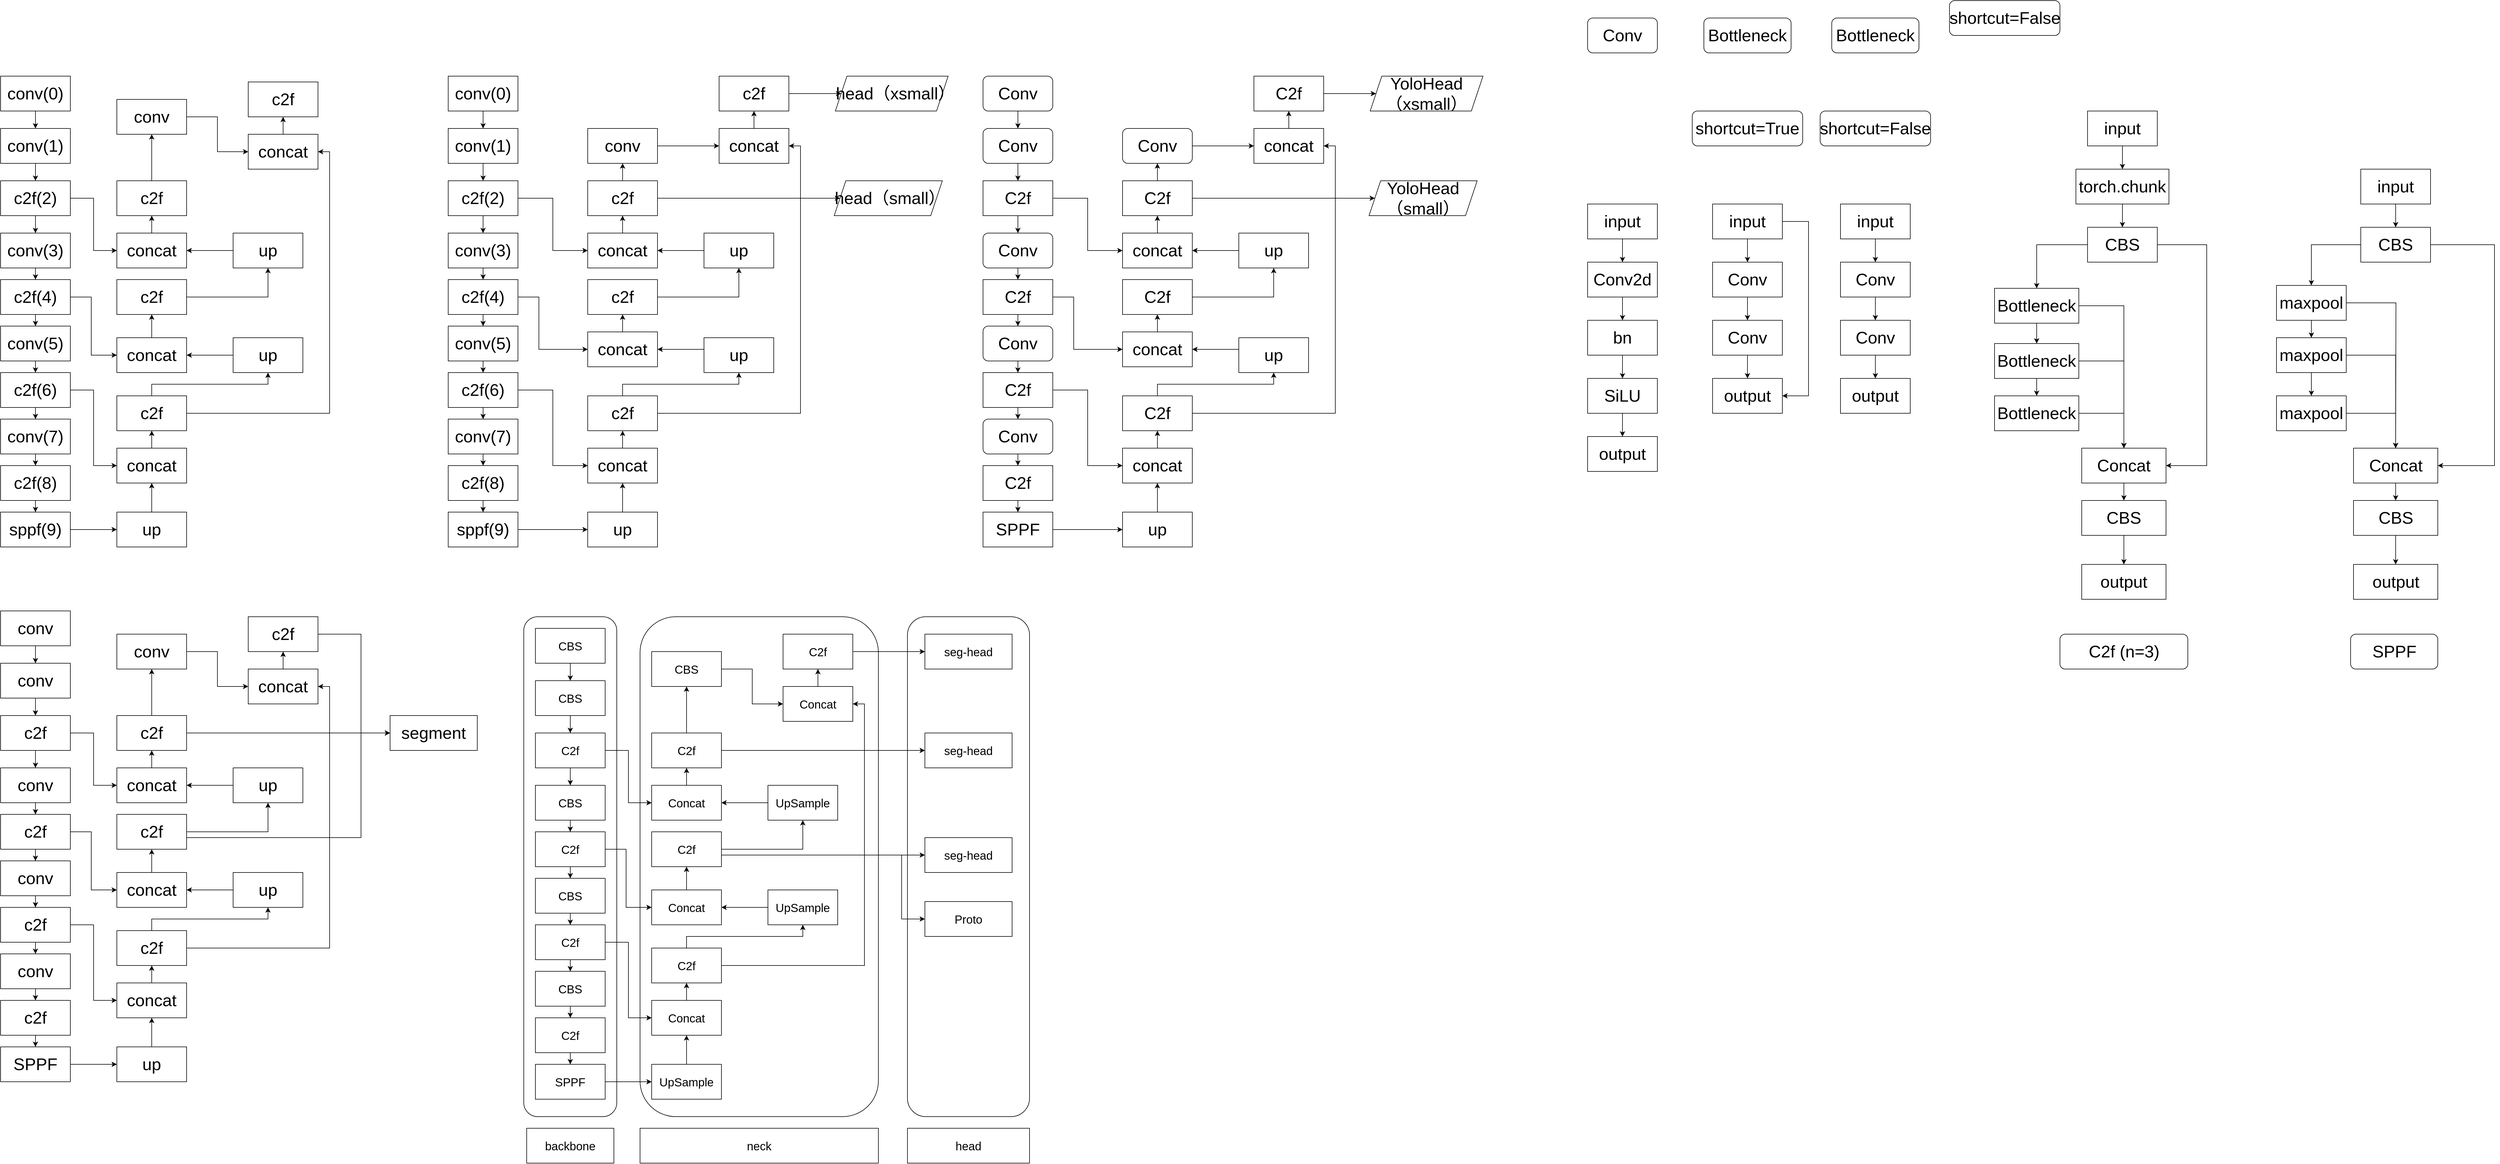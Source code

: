 <mxfile version="24.4.0" type="github">
  <diagram name="第 1 页" id="4XSfG1PYfw-l-w8LoAJh">
    <mxGraphModel dx="2334" dy="1322" grid="1" gridSize="10" guides="1" tooltips="1" connect="1" arrows="1" fold="1" page="1" pageScale="1" pageWidth="827" pageHeight="1169" math="0" shadow="0">
      <root>
        <mxCell id="0" />
        <mxCell id="1" parent="0" />
        <mxCell id="G8Yh5svdnYcqSZlt_tqj-3" value="" style="edgeStyle=orthogonalEdgeStyle;rounded=0;orthogonalLoop=1;jettySize=auto;html=1;fontSize=29;" parent="1" source="G8Yh5svdnYcqSZlt_tqj-1" target="G8Yh5svdnYcqSZlt_tqj-2" edge="1">
          <mxGeometry relative="1" as="geometry" />
        </mxCell>
        <mxCell id="G8Yh5svdnYcqSZlt_tqj-1" value="conv(0)" style="rounded=0;whiteSpace=wrap;html=1;fontSize=29;" parent="1" vertex="1">
          <mxGeometry x="100" y="160" width="120" height="60" as="geometry" />
        </mxCell>
        <mxCell id="G8Yh5svdnYcqSZlt_tqj-5" value="" style="edgeStyle=orthogonalEdgeStyle;rounded=0;orthogonalLoop=1;jettySize=auto;html=1;fontSize=29;" parent="1" source="G8Yh5svdnYcqSZlt_tqj-2" target="G8Yh5svdnYcqSZlt_tqj-4" edge="1">
          <mxGeometry relative="1" as="geometry" />
        </mxCell>
        <mxCell id="G8Yh5svdnYcqSZlt_tqj-2" value="conv(1)" style="rounded=0;whiteSpace=wrap;html=1;fontSize=29;" parent="1" vertex="1">
          <mxGeometry x="100" y="250" width="120" height="60" as="geometry" />
        </mxCell>
        <mxCell id="G8Yh5svdnYcqSZlt_tqj-7" value="" style="edgeStyle=orthogonalEdgeStyle;rounded=0;orthogonalLoop=1;jettySize=auto;html=1;fontSize=29;" parent="1" source="G8Yh5svdnYcqSZlt_tqj-4" target="G8Yh5svdnYcqSZlt_tqj-6" edge="1">
          <mxGeometry relative="1" as="geometry" />
        </mxCell>
        <mxCell id="IYiwtgosDh9ZQ8qYkJYR-13" style="edgeStyle=orthogonalEdgeStyle;rounded=0;orthogonalLoop=1;jettySize=auto;html=1;entryX=0;entryY=0.5;entryDx=0;entryDy=0;" parent="1" source="G8Yh5svdnYcqSZlt_tqj-4" target="IYiwtgosDh9ZQ8qYkJYR-11" edge="1">
          <mxGeometry relative="1" as="geometry" />
        </mxCell>
        <mxCell id="G8Yh5svdnYcqSZlt_tqj-4" value="c2f(2)" style="rounded=0;whiteSpace=wrap;html=1;fontSize=29;" parent="1" vertex="1">
          <mxGeometry x="100" y="340" width="120" height="60" as="geometry" />
        </mxCell>
        <mxCell id="G8Yh5svdnYcqSZlt_tqj-9" value="" style="edgeStyle=orthogonalEdgeStyle;rounded=0;orthogonalLoop=1;jettySize=auto;html=1;fontSize=29;" parent="1" source="G8Yh5svdnYcqSZlt_tqj-6" target="G8Yh5svdnYcqSZlt_tqj-8" edge="1">
          <mxGeometry relative="1" as="geometry" />
        </mxCell>
        <mxCell id="G8Yh5svdnYcqSZlt_tqj-6" value="conv(3)" style="rounded=0;whiteSpace=wrap;html=1;fontSize=29;" parent="1" vertex="1">
          <mxGeometry x="100" y="430" width="120" height="60" as="geometry" />
        </mxCell>
        <mxCell id="G8Yh5svdnYcqSZlt_tqj-11" value="" style="edgeStyle=orthogonalEdgeStyle;rounded=0;orthogonalLoop=1;jettySize=auto;html=1;fontSize=29;" parent="1" source="G8Yh5svdnYcqSZlt_tqj-8" target="G8Yh5svdnYcqSZlt_tqj-10" edge="1">
          <mxGeometry relative="1" as="geometry" />
        </mxCell>
        <mxCell id="LdVstMwST_db6FXQfJoa-6" value="" style="edgeStyle=orthogonalEdgeStyle;rounded=0;orthogonalLoop=1;jettySize=auto;html=1;" parent="1" source="G8Yh5svdnYcqSZlt_tqj-8" target="LdVstMwST_db6FXQfJoa-5" edge="1">
          <mxGeometry relative="1" as="geometry">
            <Array as="points">
              <mxPoint x="256" y="540" />
              <mxPoint x="256" y="640" />
            </Array>
          </mxGeometry>
        </mxCell>
        <mxCell id="G8Yh5svdnYcqSZlt_tqj-8" value="c2f(4)" style="rounded=0;whiteSpace=wrap;html=1;fontSize=29;" parent="1" vertex="1">
          <mxGeometry x="100" y="510" width="120" height="60" as="geometry" />
        </mxCell>
        <mxCell id="G8Yh5svdnYcqSZlt_tqj-13" value="" style="edgeStyle=orthogonalEdgeStyle;rounded=0;orthogonalLoop=1;jettySize=auto;html=1;fontSize=29;" parent="1" source="G8Yh5svdnYcqSZlt_tqj-10" target="G8Yh5svdnYcqSZlt_tqj-12" edge="1">
          <mxGeometry relative="1" as="geometry" />
        </mxCell>
        <mxCell id="G8Yh5svdnYcqSZlt_tqj-10" value="conv(5)" style="rounded=0;whiteSpace=wrap;html=1;fontSize=29;" parent="1" vertex="1">
          <mxGeometry x="100" y="590" width="120" height="60" as="geometry" />
        </mxCell>
        <mxCell id="G8Yh5svdnYcqSZlt_tqj-15" value="" style="edgeStyle=orthogonalEdgeStyle;rounded=0;orthogonalLoop=1;jettySize=auto;html=1;fontSize=29;" parent="1" source="G8Yh5svdnYcqSZlt_tqj-12" target="G8Yh5svdnYcqSZlt_tqj-14" edge="1">
          <mxGeometry relative="1" as="geometry" />
        </mxCell>
        <mxCell id="IYiwtgosDh9ZQ8qYkJYR-8" style="edgeStyle=orthogonalEdgeStyle;rounded=0;orthogonalLoop=1;jettySize=auto;html=1;entryX=0;entryY=0.5;entryDx=0;entryDy=0;" parent="1" source="G8Yh5svdnYcqSZlt_tqj-12" target="G8Yh5svdnYcqSZlt_tqj-23" edge="1">
          <mxGeometry relative="1" as="geometry" />
        </mxCell>
        <mxCell id="G8Yh5svdnYcqSZlt_tqj-12" value="c2f(6)" style="rounded=0;whiteSpace=wrap;html=1;fontSize=29;" parent="1" vertex="1">
          <mxGeometry x="100" y="670" width="120" height="60" as="geometry" />
        </mxCell>
        <mxCell id="G8Yh5svdnYcqSZlt_tqj-17" value="" style="edgeStyle=orthogonalEdgeStyle;rounded=0;orthogonalLoop=1;jettySize=auto;html=1;fontSize=29;" parent="1" source="G8Yh5svdnYcqSZlt_tqj-14" target="G8Yh5svdnYcqSZlt_tqj-16" edge="1">
          <mxGeometry relative="1" as="geometry" />
        </mxCell>
        <mxCell id="G8Yh5svdnYcqSZlt_tqj-14" value="conv(7)" style="rounded=0;whiteSpace=wrap;html=1;fontSize=29;" parent="1" vertex="1">
          <mxGeometry x="100" y="750" width="120" height="60" as="geometry" />
        </mxCell>
        <mxCell id="G8Yh5svdnYcqSZlt_tqj-19" value="" style="edgeStyle=orthogonalEdgeStyle;rounded=0;orthogonalLoop=1;jettySize=auto;html=1;fontSize=29;" parent="1" source="G8Yh5svdnYcqSZlt_tqj-16" target="G8Yh5svdnYcqSZlt_tqj-18" edge="1">
          <mxGeometry relative="1" as="geometry" />
        </mxCell>
        <mxCell id="G8Yh5svdnYcqSZlt_tqj-16" value="c2f(8)" style="rounded=0;whiteSpace=wrap;html=1;fontSize=29;" parent="1" vertex="1">
          <mxGeometry x="100" y="830" width="120" height="60" as="geometry" />
        </mxCell>
        <mxCell id="G8Yh5svdnYcqSZlt_tqj-21" value="" style="edgeStyle=orthogonalEdgeStyle;rounded=0;orthogonalLoop=1;jettySize=auto;html=1;" parent="1" source="G8Yh5svdnYcqSZlt_tqj-18" target="G8Yh5svdnYcqSZlt_tqj-20" edge="1">
          <mxGeometry relative="1" as="geometry" />
        </mxCell>
        <mxCell id="G8Yh5svdnYcqSZlt_tqj-18" value="sppf(9)" style="rounded=0;whiteSpace=wrap;html=1;fontSize=29;" parent="1" vertex="1">
          <mxGeometry x="100" y="910" width="120" height="60" as="geometry" />
        </mxCell>
        <mxCell id="G8Yh5svdnYcqSZlt_tqj-25" style="edgeStyle=orthogonalEdgeStyle;rounded=0;orthogonalLoop=1;jettySize=auto;html=1;entryX=0.5;entryY=1;entryDx=0;entryDy=0;" parent="1" source="G8Yh5svdnYcqSZlt_tqj-20" target="G8Yh5svdnYcqSZlt_tqj-23" edge="1">
          <mxGeometry relative="1" as="geometry" />
        </mxCell>
        <mxCell id="G8Yh5svdnYcqSZlt_tqj-20" value="up" style="whiteSpace=wrap;html=1;fontSize=29;rounded=0;" parent="1" vertex="1">
          <mxGeometry x="300" y="910" width="120" height="60" as="geometry" />
        </mxCell>
        <mxCell id="IYiwtgosDh9ZQ8qYkJYR-4" value="" style="edgeStyle=orthogonalEdgeStyle;rounded=0;orthogonalLoop=1;jettySize=auto;html=1;" parent="1" source="G8Yh5svdnYcqSZlt_tqj-23" target="IYiwtgosDh9ZQ8qYkJYR-3" edge="1">
          <mxGeometry relative="1" as="geometry" />
        </mxCell>
        <mxCell id="G8Yh5svdnYcqSZlt_tqj-23" value="concat" style="whiteSpace=wrap;html=1;fontSize=29;rounded=0;" parent="1" vertex="1">
          <mxGeometry x="300" y="800" width="120" height="60" as="geometry" />
        </mxCell>
        <mxCell id="IYiwtgosDh9ZQ8qYkJYR-10" style="edgeStyle=orthogonalEdgeStyle;rounded=0;orthogonalLoop=1;jettySize=auto;html=1;entryX=1;entryY=0.5;entryDx=0;entryDy=0;" parent="1" source="G8Yh5svdnYcqSZlt_tqj-26" target="LdVstMwST_db6FXQfJoa-5" edge="1">
          <mxGeometry relative="1" as="geometry">
            <Array as="points">
              <mxPoint x="546" y="640" />
            </Array>
          </mxGeometry>
        </mxCell>
        <mxCell id="G8Yh5svdnYcqSZlt_tqj-26" value="up" style="whiteSpace=wrap;html=1;fontSize=29;rounded=0;" parent="1" vertex="1">
          <mxGeometry x="500" y="610" width="120" height="60" as="geometry" />
        </mxCell>
        <mxCell id="LdVstMwST_db6FXQfJoa-10" value="" style="edgeStyle=orthogonalEdgeStyle;rounded=0;orthogonalLoop=1;jettySize=auto;html=1;" parent="1" source="LdVstMwST_db6FXQfJoa-5" target="LdVstMwST_db6FXQfJoa-9" edge="1">
          <mxGeometry relative="1" as="geometry" />
        </mxCell>
        <mxCell id="LdVstMwST_db6FXQfJoa-5" value="concat" style="rounded=0;whiteSpace=wrap;html=1;fontSize=29;" parent="1" vertex="1">
          <mxGeometry x="300" y="610" width="120" height="60" as="geometry" />
        </mxCell>
        <mxCell id="IYiwtgosDh9ZQ8qYkJYR-9" style="edgeStyle=orthogonalEdgeStyle;rounded=0;orthogonalLoop=1;jettySize=auto;html=1;entryX=0.5;entryY=1;entryDx=0;entryDy=0;" parent="1" source="LdVstMwST_db6FXQfJoa-9" target="LdVstMwST_db6FXQfJoa-13" edge="1">
          <mxGeometry relative="1" as="geometry" />
        </mxCell>
        <mxCell id="LdVstMwST_db6FXQfJoa-9" value="c2f" style="rounded=0;whiteSpace=wrap;html=1;fontSize=29;" parent="1" vertex="1">
          <mxGeometry x="300" y="510" width="120" height="60" as="geometry" />
        </mxCell>
        <mxCell id="IYiwtgosDh9ZQ8qYkJYR-12" value="" style="edgeStyle=orthogonalEdgeStyle;rounded=0;orthogonalLoop=1;jettySize=auto;html=1;" parent="1" source="LdVstMwST_db6FXQfJoa-13" target="IYiwtgosDh9ZQ8qYkJYR-11" edge="1">
          <mxGeometry relative="1" as="geometry" />
        </mxCell>
        <mxCell id="LdVstMwST_db6FXQfJoa-13" value="up" style="rounded=0;whiteSpace=wrap;html=1;fontSize=29;" parent="1" vertex="1">
          <mxGeometry x="500" y="430" width="120" height="60" as="geometry" />
        </mxCell>
        <mxCell id="IYiwtgosDh9ZQ8qYkJYR-6" style="edgeStyle=orthogonalEdgeStyle;rounded=0;orthogonalLoop=1;jettySize=auto;html=1;entryX=0.5;entryY=1;entryDx=0;entryDy=0;exitX=0.5;exitY=0;exitDx=0;exitDy=0;" parent="1" source="IYiwtgosDh9ZQ8qYkJYR-3" target="G8Yh5svdnYcqSZlt_tqj-26" edge="1">
          <mxGeometry relative="1" as="geometry">
            <Array as="points">
              <mxPoint x="360" y="690" />
              <mxPoint x="560" y="690" />
            </Array>
          </mxGeometry>
        </mxCell>
        <mxCell id="IYiwtgosDh9ZQ8qYkJYR-21" style="edgeStyle=orthogonalEdgeStyle;rounded=0;orthogonalLoop=1;jettySize=auto;html=1;entryX=1;entryY=0.5;entryDx=0;entryDy=0;" parent="1" source="IYiwtgosDh9ZQ8qYkJYR-3" target="IYiwtgosDh9ZQ8qYkJYR-19" edge="1">
          <mxGeometry relative="1" as="geometry" />
        </mxCell>
        <mxCell id="IYiwtgosDh9ZQ8qYkJYR-3" value="c2f" style="whiteSpace=wrap;html=1;fontSize=29;rounded=0;" parent="1" vertex="1">
          <mxGeometry x="300" y="710" width="120" height="60" as="geometry" />
        </mxCell>
        <mxCell id="IYiwtgosDh9ZQ8qYkJYR-15" value="" style="edgeStyle=orthogonalEdgeStyle;rounded=0;orthogonalLoop=1;jettySize=auto;html=1;" parent="1" source="IYiwtgosDh9ZQ8qYkJYR-11" target="IYiwtgosDh9ZQ8qYkJYR-14" edge="1">
          <mxGeometry relative="1" as="geometry" />
        </mxCell>
        <mxCell id="IYiwtgosDh9ZQ8qYkJYR-11" value="concat" style="rounded=0;whiteSpace=wrap;html=1;fontSize=29;" parent="1" vertex="1">
          <mxGeometry x="300" y="430" width="120" height="60" as="geometry" />
        </mxCell>
        <mxCell id="IYiwtgosDh9ZQ8qYkJYR-17" value="" style="edgeStyle=orthogonalEdgeStyle;rounded=0;orthogonalLoop=1;jettySize=auto;html=1;" parent="1" source="IYiwtgosDh9ZQ8qYkJYR-14" target="IYiwtgosDh9ZQ8qYkJYR-16" edge="1">
          <mxGeometry relative="1" as="geometry" />
        </mxCell>
        <mxCell id="IYiwtgosDh9ZQ8qYkJYR-14" value="c2f" style="rounded=0;whiteSpace=wrap;html=1;fontSize=29;" parent="1" vertex="1">
          <mxGeometry x="300" y="340" width="120" height="60" as="geometry" />
        </mxCell>
        <mxCell id="IYiwtgosDh9ZQ8qYkJYR-20" value="" style="edgeStyle=orthogonalEdgeStyle;rounded=0;orthogonalLoop=1;jettySize=auto;html=1;" parent="1" source="IYiwtgosDh9ZQ8qYkJYR-16" target="IYiwtgosDh9ZQ8qYkJYR-19" edge="1">
          <mxGeometry relative="1" as="geometry" />
        </mxCell>
        <mxCell id="IYiwtgosDh9ZQ8qYkJYR-16" value="conv" style="rounded=0;whiteSpace=wrap;html=1;fontSize=29;" parent="1" vertex="1">
          <mxGeometry x="300" y="200" width="120" height="60" as="geometry" />
        </mxCell>
        <mxCell id="IYiwtgosDh9ZQ8qYkJYR-23" value="" style="edgeStyle=orthogonalEdgeStyle;rounded=0;orthogonalLoop=1;jettySize=auto;html=1;" parent="1" source="IYiwtgosDh9ZQ8qYkJYR-19" target="IYiwtgosDh9ZQ8qYkJYR-22" edge="1">
          <mxGeometry relative="1" as="geometry" />
        </mxCell>
        <mxCell id="IYiwtgosDh9ZQ8qYkJYR-19" value="concat" style="rounded=0;whiteSpace=wrap;html=1;fontSize=29;" parent="1" vertex="1">
          <mxGeometry x="526" y="260" width="120" height="60" as="geometry" />
        </mxCell>
        <mxCell id="IYiwtgosDh9ZQ8qYkJYR-22" value="c2f" style="rounded=0;whiteSpace=wrap;html=1;fontSize=29;" parent="1" vertex="1">
          <mxGeometry x="526" y="170" width="120" height="60" as="geometry" />
        </mxCell>
        <mxCell id="imxQadQVsRyE7RQvpIyR-1" value="" style="edgeStyle=orthogonalEdgeStyle;rounded=0;orthogonalLoop=1;jettySize=auto;html=1;fontSize=29;" parent="1" source="imxQadQVsRyE7RQvpIyR-2" target="imxQadQVsRyE7RQvpIyR-4" edge="1">
          <mxGeometry relative="1" as="geometry" />
        </mxCell>
        <mxCell id="imxQadQVsRyE7RQvpIyR-2" value="conv(0)" style="rounded=0;whiteSpace=wrap;html=1;fontSize=29;" parent="1" vertex="1">
          <mxGeometry x="870" y="160" width="120" height="60" as="geometry" />
        </mxCell>
        <mxCell id="imxQadQVsRyE7RQvpIyR-3" value="" style="edgeStyle=orthogonalEdgeStyle;rounded=0;orthogonalLoop=1;jettySize=auto;html=1;fontSize=29;" parent="1" source="imxQadQVsRyE7RQvpIyR-4" target="imxQadQVsRyE7RQvpIyR-7" edge="1">
          <mxGeometry relative="1" as="geometry" />
        </mxCell>
        <mxCell id="imxQadQVsRyE7RQvpIyR-4" value="conv(1)" style="rounded=0;whiteSpace=wrap;html=1;fontSize=29;" parent="1" vertex="1">
          <mxGeometry x="870" y="250" width="120" height="60" as="geometry" />
        </mxCell>
        <mxCell id="imxQadQVsRyE7RQvpIyR-5" value="" style="edgeStyle=orthogonalEdgeStyle;rounded=0;orthogonalLoop=1;jettySize=auto;html=1;fontSize=29;" parent="1" source="imxQadQVsRyE7RQvpIyR-7" target="imxQadQVsRyE7RQvpIyR-9" edge="1">
          <mxGeometry relative="1" as="geometry" />
        </mxCell>
        <mxCell id="imxQadQVsRyE7RQvpIyR-6" style="edgeStyle=orthogonalEdgeStyle;rounded=0;orthogonalLoop=1;jettySize=auto;html=1;entryX=0;entryY=0.5;entryDx=0;entryDy=0;" parent="1" source="imxQadQVsRyE7RQvpIyR-7" target="imxQadQVsRyE7RQvpIyR-40" edge="1">
          <mxGeometry relative="1" as="geometry" />
        </mxCell>
        <mxCell id="imxQadQVsRyE7RQvpIyR-7" value="c2f(2)" style="rounded=0;whiteSpace=wrap;html=1;fontSize=29;" parent="1" vertex="1">
          <mxGeometry x="870" y="340" width="120" height="60" as="geometry" />
        </mxCell>
        <mxCell id="imxQadQVsRyE7RQvpIyR-8" value="" style="edgeStyle=orthogonalEdgeStyle;rounded=0;orthogonalLoop=1;jettySize=auto;html=1;fontSize=29;" parent="1" source="imxQadQVsRyE7RQvpIyR-9" target="imxQadQVsRyE7RQvpIyR-12" edge="1">
          <mxGeometry relative="1" as="geometry" />
        </mxCell>
        <mxCell id="imxQadQVsRyE7RQvpIyR-9" value="conv(3)" style="rounded=0;whiteSpace=wrap;html=1;fontSize=29;" parent="1" vertex="1">
          <mxGeometry x="870" y="430" width="120" height="60" as="geometry" />
        </mxCell>
        <mxCell id="imxQadQVsRyE7RQvpIyR-10" value="" style="edgeStyle=orthogonalEdgeStyle;rounded=0;orthogonalLoop=1;jettySize=auto;html=1;fontSize=29;" parent="1" source="imxQadQVsRyE7RQvpIyR-12" target="imxQadQVsRyE7RQvpIyR-14" edge="1">
          <mxGeometry relative="1" as="geometry" />
        </mxCell>
        <mxCell id="imxQadQVsRyE7RQvpIyR-11" value="" style="edgeStyle=orthogonalEdgeStyle;rounded=0;orthogonalLoop=1;jettySize=auto;html=1;entryX=0;entryY=0.5;entryDx=0;entryDy=0;" parent="1" source="imxQadQVsRyE7RQvpIyR-12" target="imxQadQVsRyE7RQvpIyR-31" edge="1">
          <mxGeometry relative="1" as="geometry">
            <Array as="points">
              <mxPoint x="1026" y="540" />
              <mxPoint x="1026" y="630" />
            </Array>
          </mxGeometry>
        </mxCell>
        <mxCell id="imxQadQVsRyE7RQvpIyR-12" value="c2f(4)" style="rounded=0;whiteSpace=wrap;html=1;fontSize=29;" parent="1" vertex="1">
          <mxGeometry x="870" y="510" width="120" height="60" as="geometry" />
        </mxCell>
        <mxCell id="imxQadQVsRyE7RQvpIyR-13" value="" style="edgeStyle=orthogonalEdgeStyle;rounded=0;orthogonalLoop=1;jettySize=auto;html=1;fontSize=29;" parent="1" source="imxQadQVsRyE7RQvpIyR-14" target="imxQadQVsRyE7RQvpIyR-17" edge="1">
          <mxGeometry relative="1" as="geometry" />
        </mxCell>
        <mxCell id="imxQadQVsRyE7RQvpIyR-14" value="conv(5)" style="rounded=0;whiteSpace=wrap;html=1;fontSize=29;" parent="1" vertex="1">
          <mxGeometry x="870" y="590" width="120" height="60" as="geometry" />
        </mxCell>
        <mxCell id="imxQadQVsRyE7RQvpIyR-15" value="" style="edgeStyle=orthogonalEdgeStyle;rounded=0;orthogonalLoop=1;jettySize=auto;html=1;fontSize=29;" parent="1" source="imxQadQVsRyE7RQvpIyR-17" target="imxQadQVsRyE7RQvpIyR-19" edge="1">
          <mxGeometry relative="1" as="geometry" />
        </mxCell>
        <mxCell id="imxQadQVsRyE7RQvpIyR-16" style="edgeStyle=orthogonalEdgeStyle;rounded=0;orthogonalLoop=1;jettySize=auto;html=1;entryX=0;entryY=0.5;entryDx=0;entryDy=0;" parent="1" source="imxQadQVsRyE7RQvpIyR-17" target="imxQadQVsRyE7RQvpIyR-27" edge="1">
          <mxGeometry relative="1" as="geometry" />
        </mxCell>
        <mxCell id="imxQadQVsRyE7RQvpIyR-17" value="c2f(6)" style="rounded=0;whiteSpace=wrap;html=1;fontSize=29;" parent="1" vertex="1">
          <mxGeometry x="870" y="670" width="120" height="60" as="geometry" />
        </mxCell>
        <mxCell id="imxQadQVsRyE7RQvpIyR-18" value="" style="edgeStyle=orthogonalEdgeStyle;rounded=0;orthogonalLoop=1;jettySize=auto;html=1;fontSize=29;" parent="1" source="imxQadQVsRyE7RQvpIyR-19" target="imxQadQVsRyE7RQvpIyR-21" edge="1">
          <mxGeometry relative="1" as="geometry" />
        </mxCell>
        <mxCell id="imxQadQVsRyE7RQvpIyR-19" value="conv(7)" style="rounded=0;whiteSpace=wrap;html=1;fontSize=29;" parent="1" vertex="1">
          <mxGeometry x="870" y="750" width="120" height="60" as="geometry" />
        </mxCell>
        <mxCell id="imxQadQVsRyE7RQvpIyR-20" value="" style="edgeStyle=orthogonalEdgeStyle;rounded=0;orthogonalLoop=1;jettySize=auto;html=1;fontSize=29;" parent="1" source="imxQadQVsRyE7RQvpIyR-21" target="imxQadQVsRyE7RQvpIyR-23" edge="1">
          <mxGeometry relative="1" as="geometry" />
        </mxCell>
        <mxCell id="imxQadQVsRyE7RQvpIyR-21" value="c2f(8)" style="rounded=0;whiteSpace=wrap;html=1;fontSize=29;" parent="1" vertex="1">
          <mxGeometry x="870" y="830" width="120" height="60" as="geometry" />
        </mxCell>
        <mxCell id="imxQadQVsRyE7RQvpIyR-22" value="" style="edgeStyle=orthogonalEdgeStyle;rounded=0;orthogonalLoop=1;jettySize=auto;html=1;" parent="1" source="imxQadQVsRyE7RQvpIyR-23" target="imxQadQVsRyE7RQvpIyR-25" edge="1">
          <mxGeometry relative="1" as="geometry" />
        </mxCell>
        <mxCell id="imxQadQVsRyE7RQvpIyR-23" value="sppf(9)" style="rounded=0;whiteSpace=wrap;html=1;fontSize=29;" parent="1" vertex="1">
          <mxGeometry x="870" y="910" width="120" height="60" as="geometry" />
        </mxCell>
        <mxCell id="imxQadQVsRyE7RQvpIyR-24" style="edgeStyle=orthogonalEdgeStyle;rounded=0;orthogonalLoop=1;jettySize=auto;html=1;entryX=0.5;entryY=1;entryDx=0;entryDy=0;" parent="1" source="imxQadQVsRyE7RQvpIyR-25" target="imxQadQVsRyE7RQvpIyR-27" edge="1">
          <mxGeometry relative="1" as="geometry" />
        </mxCell>
        <mxCell id="imxQadQVsRyE7RQvpIyR-25" value="up" style="whiteSpace=wrap;html=1;fontSize=29;rounded=0;" parent="1" vertex="1">
          <mxGeometry x="1110" y="910" width="120" height="60" as="geometry" />
        </mxCell>
        <mxCell id="imxQadQVsRyE7RQvpIyR-26" value="" style="edgeStyle=orthogonalEdgeStyle;rounded=0;orthogonalLoop=1;jettySize=auto;html=1;" parent="1" source="imxQadQVsRyE7RQvpIyR-27" target="imxQadQVsRyE7RQvpIyR-38" edge="1">
          <mxGeometry relative="1" as="geometry" />
        </mxCell>
        <mxCell id="imxQadQVsRyE7RQvpIyR-27" value="concat" style="whiteSpace=wrap;html=1;fontSize=29;rounded=0;" parent="1" vertex="1">
          <mxGeometry x="1110" y="800" width="120" height="60" as="geometry" />
        </mxCell>
        <mxCell id="imxQadQVsRyE7RQvpIyR-28" style="edgeStyle=orthogonalEdgeStyle;rounded=0;orthogonalLoop=1;jettySize=auto;html=1;entryX=1;entryY=0.5;entryDx=0;entryDy=0;" parent="1" source="imxQadQVsRyE7RQvpIyR-29" target="imxQadQVsRyE7RQvpIyR-31" edge="1">
          <mxGeometry relative="1" as="geometry">
            <Array as="points">
              <mxPoint x="1356" y="640" />
            </Array>
          </mxGeometry>
        </mxCell>
        <mxCell id="imxQadQVsRyE7RQvpIyR-29" value="up" style="whiteSpace=wrap;html=1;fontSize=29;rounded=0;" parent="1" vertex="1">
          <mxGeometry x="1310" y="610" width="120" height="60" as="geometry" />
        </mxCell>
        <mxCell id="imxQadQVsRyE7RQvpIyR-30" value="" style="edgeStyle=orthogonalEdgeStyle;rounded=0;orthogonalLoop=1;jettySize=auto;html=1;" parent="1" source="imxQadQVsRyE7RQvpIyR-31" target="imxQadQVsRyE7RQvpIyR-33" edge="1">
          <mxGeometry relative="1" as="geometry" />
        </mxCell>
        <mxCell id="imxQadQVsRyE7RQvpIyR-31" value="concat" style="rounded=0;whiteSpace=wrap;html=1;fontSize=29;" parent="1" vertex="1">
          <mxGeometry x="1110" y="600" width="120" height="60" as="geometry" />
        </mxCell>
        <mxCell id="imxQadQVsRyE7RQvpIyR-32" style="edgeStyle=orthogonalEdgeStyle;rounded=0;orthogonalLoop=1;jettySize=auto;html=1;entryX=0.5;entryY=1;entryDx=0;entryDy=0;" parent="1" source="imxQadQVsRyE7RQvpIyR-33" target="imxQadQVsRyE7RQvpIyR-35" edge="1">
          <mxGeometry relative="1" as="geometry" />
        </mxCell>
        <mxCell id="imxQadQVsRyE7RQvpIyR-33" value="c2f" style="rounded=0;whiteSpace=wrap;html=1;fontSize=29;" parent="1" vertex="1">
          <mxGeometry x="1110" y="510" width="120" height="60" as="geometry" />
        </mxCell>
        <mxCell id="imxQadQVsRyE7RQvpIyR-34" value="" style="edgeStyle=orthogonalEdgeStyle;rounded=0;orthogonalLoop=1;jettySize=auto;html=1;" parent="1" source="imxQadQVsRyE7RQvpIyR-35" target="imxQadQVsRyE7RQvpIyR-40" edge="1">
          <mxGeometry relative="1" as="geometry" />
        </mxCell>
        <mxCell id="imxQadQVsRyE7RQvpIyR-35" value="up" style="rounded=0;whiteSpace=wrap;html=1;fontSize=29;" parent="1" vertex="1">
          <mxGeometry x="1310" y="430" width="120" height="60" as="geometry" />
        </mxCell>
        <mxCell id="imxQadQVsRyE7RQvpIyR-36" style="edgeStyle=orthogonalEdgeStyle;rounded=0;orthogonalLoop=1;jettySize=auto;html=1;entryX=0.5;entryY=1;entryDx=0;entryDy=0;exitX=0.5;exitY=0;exitDx=0;exitDy=0;" parent="1" source="imxQadQVsRyE7RQvpIyR-38" target="imxQadQVsRyE7RQvpIyR-29" edge="1">
          <mxGeometry relative="1" as="geometry">
            <Array as="points">
              <mxPoint x="1170" y="690" />
              <mxPoint x="1370" y="690" />
            </Array>
          </mxGeometry>
        </mxCell>
        <mxCell id="imxQadQVsRyE7RQvpIyR-37" style="edgeStyle=orthogonalEdgeStyle;rounded=0;orthogonalLoop=1;jettySize=auto;html=1;entryX=1;entryY=0.5;entryDx=0;entryDy=0;" parent="1" source="imxQadQVsRyE7RQvpIyR-38" target="imxQadQVsRyE7RQvpIyR-46" edge="1">
          <mxGeometry relative="1" as="geometry" />
        </mxCell>
        <mxCell id="imxQadQVsRyE7RQvpIyR-38" value="c2f" style="whiteSpace=wrap;html=1;fontSize=29;rounded=0;" parent="1" vertex="1">
          <mxGeometry x="1110" y="710" width="120" height="60" as="geometry" />
        </mxCell>
        <mxCell id="imxQadQVsRyE7RQvpIyR-39" value="" style="edgeStyle=orthogonalEdgeStyle;rounded=0;orthogonalLoop=1;jettySize=auto;html=1;" parent="1" source="imxQadQVsRyE7RQvpIyR-40" target="imxQadQVsRyE7RQvpIyR-42" edge="1">
          <mxGeometry relative="1" as="geometry" />
        </mxCell>
        <mxCell id="imxQadQVsRyE7RQvpIyR-40" value="concat" style="rounded=0;whiteSpace=wrap;html=1;fontSize=29;" parent="1" vertex="1">
          <mxGeometry x="1110" y="430" width="120" height="60" as="geometry" />
        </mxCell>
        <mxCell id="imxQadQVsRyE7RQvpIyR-41" value="" style="edgeStyle=orthogonalEdgeStyle;rounded=0;orthogonalLoop=1;jettySize=auto;html=1;" parent="1" source="imxQadQVsRyE7RQvpIyR-42" target="imxQadQVsRyE7RQvpIyR-44" edge="1">
          <mxGeometry relative="1" as="geometry" />
        </mxCell>
        <mxCell id="imxQadQVsRyE7RQvpIyR-51" value="" style="edgeStyle=orthogonalEdgeStyle;rounded=0;orthogonalLoop=1;jettySize=auto;html=1;" parent="1" source="imxQadQVsRyE7RQvpIyR-42" target="imxQadQVsRyE7RQvpIyR-50" edge="1">
          <mxGeometry relative="1" as="geometry" />
        </mxCell>
        <mxCell id="imxQadQVsRyE7RQvpIyR-42" value="c2f" style="rounded=0;whiteSpace=wrap;html=1;fontSize=29;" parent="1" vertex="1">
          <mxGeometry x="1110" y="340" width="120" height="60" as="geometry" />
        </mxCell>
        <mxCell id="imxQadQVsRyE7RQvpIyR-43" value="" style="edgeStyle=orthogonalEdgeStyle;rounded=0;orthogonalLoop=1;jettySize=auto;html=1;" parent="1" source="imxQadQVsRyE7RQvpIyR-44" target="imxQadQVsRyE7RQvpIyR-46" edge="1">
          <mxGeometry relative="1" as="geometry" />
        </mxCell>
        <mxCell id="imxQadQVsRyE7RQvpIyR-44" value="conv" style="rounded=0;whiteSpace=wrap;html=1;fontSize=29;" parent="1" vertex="1">
          <mxGeometry x="1110" y="250" width="120" height="60" as="geometry" />
        </mxCell>
        <mxCell id="imxQadQVsRyE7RQvpIyR-45" value="" style="edgeStyle=orthogonalEdgeStyle;rounded=0;orthogonalLoop=1;jettySize=auto;html=1;" parent="1" source="imxQadQVsRyE7RQvpIyR-46" target="imxQadQVsRyE7RQvpIyR-47" edge="1">
          <mxGeometry relative="1" as="geometry" />
        </mxCell>
        <mxCell id="imxQadQVsRyE7RQvpIyR-46" value="concat" style="rounded=0;whiteSpace=wrap;html=1;fontSize=29;" parent="1" vertex="1">
          <mxGeometry x="1336" y="250" width="120" height="60" as="geometry" />
        </mxCell>
        <mxCell id="imxQadQVsRyE7RQvpIyR-49" value="" style="edgeStyle=orthogonalEdgeStyle;rounded=0;orthogonalLoop=1;jettySize=auto;html=1;" parent="1" source="imxQadQVsRyE7RQvpIyR-47" target="imxQadQVsRyE7RQvpIyR-48" edge="1">
          <mxGeometry relative="1" as="geometry" />
        </mxCell>
        <mxCell id="imxQadQVsRyE7RQvpIyR-47" value="c2f" style="rounded=0;whiteSpace=wrap;html=1;fontSize=29;" parent="1" vertex="1">
          <mxGeometry x="1336" y="160" width="120" height="60" as="geometry" />
        </mxCell>
        <mxCell id="imxQadQVsRyE7RQvpIyR-48" value="head（xsmall）" style="shape=parallelogram;perimeter=parallelogramPerimeter;whiteSpace=wrap;html=1;fixedSize=1;fontSize=29;rounded=0;" parent="1" vertex="1">
          <mxGeometry x="1536" y="160" width="194" height="60" as="geometry" />
        </mxCell>
        <mxCell id="imxQadQVsRyE7RQvpIyR-50" value="head（small）" style="shape=parallelogram;perimeter=parallelogramPerimeter;whiteSpace=wrap;html=1;fixedSize=1;fontSize=29;rounded=0;" parent="1" vertex="1">
          <mxGeometry x="1534" y="340" width="186" height="60" as="geometry" />
        </mxCell>
        <mxCell id="imxQadQVsRyE7RQvpIyR-52" value="" style="edgeStyle=orthogonalEdgeStyle;rounded=0;orthogonalLoop=1;jettySize=auto;html=1;fontSize=29;" parent="1" source="imxQadQVsRyE7RQvpIyR-53" target="imxQadQVsRyE7RQvpIyR-55" edge="1">
          <mxGeometry relative="1" as="geometry" />
        </mxCell>
        <mxCell id="imxQadQVsRyE7RQvpIyR-53" value="Conv" style="rounded=1;whiteSpace=wrap;html=1;fontSize=29;" parent="1" vertex="1">
          <mxGeometry x="1790" y="160" width="120" height="60" as="geometry" />
        </mxCell>
        <mxCell id="imxQadQVsRyE7RQvpIyR-54" value="" style="edgeStyle=orthogonalEdgeStyle;rounded=0;orthogonalLoop=1;jettySize=auto;html=1;fontSize=29;" parent="1" source="imxQadQVsRyE7RQvpIyR-55" target="imxQadQVsRyE7RQvpIyR-58" edge="1">
          <mxGeometry relative="1" as="geometry" />
        </mxCell>
        <mxCell id="imxQadQVsRyE7RQvpIyR-55" value="Conv" style="rounded=1;whiteSpace=wrap;html=1;fontSize=29;" parent="1" vertex="1">
          <mxGeometry x="1790" y="250" width="120" height="60" as="geometry" />
        </mxCell>
        <mxCell id="imxQadQVsRyE7RQvpIyR-56" value="" style="edgeStyle=orthogonalEdgeStyle;rounded=0;orthogonalLoop=1;jettySize=auto;html=1;fontSize=29;" parent="1" source="imxQadQVsRyE7RQvpIyR-58" target="imxQadQVsRyE7RQvpIyR-60" edge="1">
          <mxGeometry relative="1" as="geometry" />
        </mxCell>
        <mxCell id="imxQadQVsRyE7RQvpIyR-57" style="edgeStyle=orthogonalEdgeStyle;rounded=0;orthogonalLoop=1;jettySize=auto;html=1;entryX=0;entryY=0.5;entryDx=0;entryDy=0;" parent="1" source="imxQadQVsRyE7RQvpIyR-58" target="imxQadQVsRyE7RQvpIyR-91" edge="1">
          <mxGeometry relative="1" as="geometry" />
        </mxCell>
        <mxCell id="imxQadQVsRyE7RQvpIyR-58" value="C2f" style="rounded=0;whiteSpace=wrap;html=1;fontSize=29;" parent="1" vertex="1">
          <mxGeometry x="1790" y="340" width="120" height="60" as="geometry" />
        </mxCell>
        <mxCell id="imxQadQVsRyE7RQvpIyR-59" value="" style="edgeStyle=orthogonalEdgeStyle;rounded=0;orthogonalLoop=1;jettySize=auto;html=1;fontSize=29;" parent="1" source="imxQadQVsRyE7RQvpIyR-60" target="imxQadQVsRyE7RQvpIyR-63" edge="1">
          <mxGeometry relative="1" as="geometry" />
        </mxCell>
        <mxCell id="imxQadQVsRyE7RQvpIyR-60" value="Conv" style="rounded=1;whiteSpace=wrap;html=1;fontSize=29;" parent="1" vertex="1">
          <mxGeometry x="1790" y="430" width="120" height="60" as="geometry" />
        </mxCell>
        <mxCell id="imxQadQVsRyE7RQvpIyR-61" value="" style="edgeStyle=orthogonalEdgeStyle;rounded=0;orthogonalLoop=1;jettySize=auto;html=1;fontSize=29;" parent="1" source="imxQadQVsRyE7RQvpIyR-63" target="imxQadQVsRyE7RQvpIyR-65" edge="1">
          <mxGeometry relative="1" as="geometry" />
        </mxCell>
        <mxCell id="imxQadQVsRyE7RQvpIyR-62" value="" style="edgeStyle=orthogonalEdgeStyle;rounded=0;orthogonalLoop=1;jettySize=auto;html=1;entryX=0;entryY=0.5;entryDx=0;entryDy=0;" parent="1" source="imxQadQVsRyE7RQvpIyR-63" target="imxQadQVsRyE7RQvpIyR-82" edge="1">
          <mxGeometry relative="1" as="geometry">
            <Array as="points">
              <mxPoint x="1946" y="540" />
              <mxPoint x="1946" y="630" />
            </Array>
          </mxGeometry>
        </mxCell>
        <mxCell id="imxQadQVsRyE7RQvpIyR-63" value="C2f" style="rounded=0;whiteSpace=wrap;html=1;fontSize=29;" parent="1" vertex="1">
          <mxGeometry x="1790" y="510" width="120" height="60" as="geometry" />
        </mxCell>
        <mxCell id="imxQadQVsRyE7RQvpIyR-64" value="" style="edgeStyle=orthogonalEdgeStyle;rounded=0;orthogonalLoop=1;jettySize=auto;html=1;fontSize=29;" parent="1" source="imxQadQVsRyE7RQvpIyR-65" target="imxQadQVsRyE7RQvpIyR-68" edge="1">
          <mxGeometry relative="1" as="geometry" />
        </mxCell>
        <mxCell id="imxQadQVsRyE7RQvpIyR-65" value="Conv" style="rounded=1;whiteSpace=wrap;html=1;fontSize=29;" parent="1" vertex="1">
          <mxGeometry x="1790" y="590" width="120" height="60" as="geometry" />
        </mxCell>
        <mxCell id="imxQadQVsRyE7RQvpIyR-66" value="" style="edgeStyle=orthogonalEdgeStyle;rounded=0;orthogonalLoop=1;jettySize=auto;html=1;fontSize=29;" parent="1" source="imxQadQVsRyE7RQvpIyR-68" target="imxQadQVsRyE7RQvpIyR-70" edge="1">
          <mxGeometry relative="1" as="geometry" />
        </mxCell>
        <mxCell id="imxQadQVsRyE7RQvpIyR-67" style="edgeStyle=orthogonalEdgeStyle;rounded=0;orthogonalLoop=1;jettySize=auto;html=1;entryX=0;entryY=0.5;entryDx=0;entryDy=0;" parent="1" source="imxQadQVsRyE7RQvpIyR-68" target="imxQadQVsRyE7RQvpIyR-78" edge="1">
          <mxGeometry relative="1" as="geometry" />
        </mxCell>
        <mxCell id="imxQadQVsRyE7RQvpIyR-68" value="C2f" style="rounded=0;whiteSpace=wrap;html=1;fontSize=29;" parent="1" vertex="1">
          <mxGeometry x="1790" y="670" width="120" height="60" as="geometry" />
        </mxCell>
        <mxCell id="imxQadQVsRyE7RQvpIyR-69" value="" style="edgeStyle=orthogonalEdgeStyle;rounded=0;orthogonalLoop=1;jettySize=auto;html=1;fontSize=29;" parent="1" source="imxQadQVsRyE7RQvpIyR-70" target="imxQadQVsRyE7RQvpIyR-72" edge="1">
          <mxGeometry relative="1" as="geometry" />
        </mxCell>
        <mxCell id="imxQadQVsRyE7RQvpIyR-70" value="Conv" style="rounded=1;whiteSpace=wrap;html=1;fontSize=29;" parent="1" vertex="1">
          <mxGeometry x="1790" y="750" width="120" height="60" as="geometry" />
        </mxCell>
        <mxCell id="imxQadQVsRyE7RQvpIyR-71" value="" style="edgeStyle=orthogonalEdgeStyle;rounded=0;orthogonalLoop=1;jettySize=auto;html=1;fontSize=29;" parent="1" source="imxQadQVsRyE7RQvpIyR-72" target="imxQadQVsRyE7RQvpIyR-74" edge="1">
          <mxGeometry relative="1" as="geometry" />
        </mxCell>
        <mxCell id="imxQadQVsRyE7RQvpIyR-72" value="C2f" style="rounded=0;whiteSpace=wrap;html=1;fontSize=29;" parent="1" vertex="1">
          <mxGeometry x="1790" y="830" width="120" height="60" as="geometry" />
        </mxCell>
        <mxCell id="imxQadQVsRyE7RQvpIyR-73" value="" style="edgeStyle=orthogonalEdgeStyle;rounded=0;orthogonalLoop=1;jettySize=auto;html=1;" parent="1" source="imxQadQVsRyE7RQvpIyR-74" target="imxQadQVsRyE7RQvpIyR-76" edge="1">
          <mxGeometry relative="1" as="geometry" />
        </mxCell>
        <mxCell id="imxQadQVsRyE7RQvpIyR-74" value="SPPF" style="rounded=0;whiteSpace=wrap;html=1;fontSize=29;" parent="1" vertex="1">
          <mxGeometry x="1790" y="910" width="120" height="60" as="geometry" />
        </mxCell>
        <mxCell id="imxQadQVsRyE7RQvpIyR-75" style="edgeStyle=orthogonalEdgeStyle;rounded=0;orthogonalLoop=1;jettySize=auto;html=1;entryX=0.5;entryY=1;entryDx=0;entryDy=0;" parent="1" source="imxQadQVsRyE7RQvpIyR-76" target="imxQadQVsRyE7RQvpIyR-78" edge="1">
          <mxGeometry relative="1" as="geometry" />
        </mxCell>
        <mxCell id="imxQadQVsRyE7RQvpIyR-76" value="up" style="whiteSpace=wrap;html=1;fontSize=29;rounded=0;" parent="1" vertex="1">
          <mxGeometry x="2030" y="910" width="120" height="60" as="geometry" />
        </mxCell>
        <mxCell id="imxQadQVsRyE7RQvpIyR-77" value="" style="edgeStyle=orthogonalEdgeStyle;rounded=0;orthogonalLoop=1;jettySize=auto;html=1;" parent="1" source="imxQadQVsRyE7RQvpIyR-78" target="imxQadQVsRyE7RQvpIyR-89" edge="1">
          <mxGeometry relative="1" as="geometry" />
        </mxCell>
        <mxCell id="imxQadQVsRyE7RQvpIyR-78" value="concat" style="whiteSpace=wrap;html=1;fontSize=29;rounded=0;" parent="1" vertex="1">
          <mxGeometry x="2030" y="800" width="120" height="60" as="geometry" />
        </mxCell>
        <mxCell id="imxQadQVsRyE7RQvpIyR-79" style="edgeStyle=orthogonalEdgeStyle;rounded=0;orthogonalLoop=1;jettySize=auto;html=1;entryX=1;entryY=0.5;entryDx=0;entryDy=0;" parent="1" source="imxQadQVsRyE7RQvpIyR-80" target="imxQadQVsRyE7RQvpIyR-82" edge="1">
          <mxGeometry relative="1" as="geometry">
            <Array as="points">
              <mxPoint x="2276" y="640" />
            </Array>
          </mxGeometry>
        </mxCell>
        <mxCell id="imxQadQVsRyE7RQvpIyR-80" value="up" style="whiteSpace=wrap;html=1;fontSize=29;rounded=0;" parent="1" vertex="1">
          <mxGeometry x="2230" y="610" width="120" height="60" as="geometry" />
        </mxCell>
        <mxCell id="imxQadQVsRyE7RQvpIyR-81" value="" style="edgeStyle=orthogonalEdgeStyle;rounded=0;orthogonalLoop=1;jettySize=auto;html=1;" parent="1" source="imxQadQVsRyE7RQvpIyR-82" target="imxQadQVsRyE7RQvpIyR-84" edge="1">
          <mxGeometry relative="1" as="geometry" />
        </mxCell>
        <mxCell id="imxQadQVsRyE7RQvpIyR-82" value="concat" style="rounded=0;whiteSpace=wrap;html=1;fontSize=29;" parent="1" vertex="1">
          <mxGeometry x="2030" y="600" width="120" height="60" as="geometry" />
        </mxCell>
        <mxCell id="imxQadQVsRyE7RQvpIyR-83" style="edgeStyle=orthogonalEdgeStyle;rounded=0;orthogonalLoop=1;jettySize=auto;html=1;entryX=0.5;entryY=1;entryDx=0;entryDy=0;" parent="1" source="imxQadQVsRyE7RQvpIyR-84" target="imxQadQVsRyE7RQvpIyR-86" edge="1">
          <mxGeometry relative="1" as="geometry" />
        </mxCell>
        <mxCell id="imxQadQVsRyE7RQvpIyR-84" value="C2f" style="rounded=0;whiteSpace=wrap;html=1;fontSize=29;" parent="1" vertex="1">
          <mxGeometry x="2030" y="510" width="120" height="60" as="geometry" />
        </mxCell>
        <mxCell id="imxQadQVsRyE7RQvpIyR-85" value="" style="edgeStyle=orthogonalEdgeStyle;rounded=0;orthogonalLoop=1;jettySize=auto;html=1;" parent="1" source="imxQadQVsRyE7RQvpIyR-86" target="imxQadQVsRyE7RQvpIyR-91" edge="1">
          <mxGeometry relative="1" as="geometry" />
        </mxCell>
        <mxCell id="imxQadQVsRyE7RQvpIyR-86" value="up" style="rounded=0;whiteSpace=wrap;html=1;fontSize=29;" parent="1" vertex="1">
          <mxGeometry x="2230" y="430" width="120" height="60" as="geometry" />
        </mxCell>
        <mxCell id="imxQadQVsRyE7RQvpIyR-87" style="edgeStyle=orthogonalEdgeStyle;rounded=0;orthogonalLoop=1;jettySize=auto;html=1;entryX=0.5;entryY=1;entryDx=0;entryDy=0;exitX=0.5;exitY=0;exitDx=0;exitDy=0;" parent="1" source="imxQadQVsRyE7RQvpIyR-89" target="imxQadQVsRyE7RQvpIyR-80" edge="1">
          <mxGeometry relative="1" as="geometry">
            <Array as="points">
              <mxPoint x="2090" y="690" />
              <mxPoint x="2290" y="690" />
            </Array>
          </mxGeometry>
        </mxCell>
        <mxCell id="imxQadQVsRyE7RQvpIyR-88" style="edgeStyle=orthogonalEdgeStyle;rounded=0;orthogonalLoop=1;jettySize=auto;html=1;entryX=1;entryY=0.5;entryDx=0;entryDy=0;" parent="1" source="imxQadQVsRyE7RQvpIyR-89" target="imxQadQVsRyE7RQvpIyR-98" edge="1">
          <mxGeometry relative="1" as="geometry" />
        </mxCell>
        <mxCell id="imxQadQVsRyE7RQvpIyR-89" value="C2f" style="whiteSpace=wrap;html=1;fontSize=29;rounded=0;" parent="1" vertex="1">
          <mxGeometry x="2030" y="710" width="120" height="60" as="geometry" />
        </mxCell>
        <mxCell id="imxQadQVsRyE7RQvpIyR-90" value="" style="edgeStyle=orthogonalEdgeStyle;rounded=0;orthogonalLoop=1;jettySize=auto;html=1;" parent="1" source="imxQadQVsRyE7RQvpIyR-91" target="imxQadQVsRyE7RQvpIyR-94" edge="1">
          <mxGeometry relative="1" as="geometry" />
        </mxCell>
        <mxCell id="imxQadQVsRyE7RQvpIyR-91" value="concat" style="rounded=0;whiteSpace=wrap;html=1;fontSize=29;" parent="1" vertex="1">
          <mxGeometry x="2030" y="430" width="120" height="60" as="geometry" />
        </mxCell>
        <mxCell id="imxQadQVsRyE7RQvpIyR-92" value="" style="edgeStyle=orthogonalEdgeStyle;rounded=0;orthogonalLoop=1;jettySize=auto;html=1;" parent="1" source="imxQadQVsRyE7RQvpIyR-94" target="imxQadQVsRyE7RQvpIyR-96" edge="1">
          <mxGeometry relative="1" as="geometry" />
        </mxCell>
        <mxCell id="imxQadQVsRyE7RQvpIyR-93" value="" style="edgeStyle=orthogonalEdgeStyle;rounded=0;orthogonalLoop=1;jettySize=auto;html=1;" parent="1" source="imxQadQVsRyE7RQvpIyR-94" target="imxQadQVsRyE7RQvpIyR-102" edge="1">
          <mxGeometry relative="1" as="geometry" />
        </mxCell>
        <mxCell id="imxQadQVsRyE7RQvpIyR-94" value="C2f" style="rounded=0;whiteSpace=wrap;html=1;fontSize=29;" parent="1" vertex="1">
          <mxGeometry x="2030" y="340" width="120" height="60" as="geometry" />
        </mxCell>
        <mxCell id="imxQadQVsRyE7RQvpIyR-95" value="" style="edgeStyle=orthogonalEdgeStyle;rounded=0;orthogonalLoop=1;jettySize=auto;html=1;" parent="1" source="imxQadQVsRyE7RQvpIyR-96" target="imxQadQVsRyE7RQvpIyR-98" edge="1">
          <mxGeometry relative="1" as="geometry" />
        </mxCell>
        <mxCell id="imxQadQVsRyE7RQvpIyR-96" value="Conv" style="rounded=1;whiteSpace=wrap;html=1;fontSize=29;" parent="1" vertex="1">
          <mxGeometry x="2030" y="250" width="120" height="60" as="geometry" />
        </mxCell>
        <mxCell id="imxQadQVsRyE7RQvpIyR-97" value="" style="edgeStyle=orthogonalEdgeStyle;rounded=0;orthogonalLoop=1;jettySize=auto;html=1;" parent="1" source="imxQadQVsRyE7RQvpIyR-98" target="imxQadQVsRyE7RQvpIyR-100" edge="1">
          <mxGeometry relative="1" as="geometry" />
        </mxCell>
        <mxCell id="imxQadQVsRyE7RQvpIyR-98" value="concat" style="rounded=0;whiteSpace=wrap;html=1;fontSize=29;" parent="1" vertex="1">
          <mxGeometry x="2256" y="250" width="120" height="60" as="geometry" />
        </mxCell>
        <mxCell id="imxQadQVsRyE7RQvpIyR-99" value="" style="edgeStyle=orthogonalEdgeStyle;rounded=0;orthogonalLoop=1;jettySize=auto;html=1;" parent="1" source="imxQadQVsRyE7RQvpIyR-100" target="imxQadQVsRyE7RQvpIyR-101" edge="1">
          <mxGeometry relative="1" as="geometry" />
        </mxCell>
        <mxCell id="imxQadQVsRyE7RQvpIyR-100" value="C2f" style="rounded=0;whiteSpace=wrap;html=1;fontSize=29;" parent="1" vertex="1">
          <mxGeometry x="2256" y="160" width="120" height="60" as="geometry" />
        </mxCell>
        <mxCell id="imxQadQVsRyE7RQvpIyR-101" value="YoloHead（xsmall）" style="shape=parallelogram;perimeter=parallelogramPerimeter;whiteSpace=wrap;html=1;fixedSize=1;fontSize=29;rounded=0;" parent="1" vertex="1">
          <mxGeometry x="2456" y="160" width="194" height="60" as="geometry" />
        </mxCell>
        <mxCell id="imxQadQVsRyE7RQvpIyR-102" value="YoloHead（small）" style="shape=parallelogram;perimeter=parallelogramPerimeter;whiteSpace=wrap;html=1;fixedSize=1;fontSize=29;rounded=0;" parent="1" vertex="1">
          <mxGeometry x="2454" y="340" width="186" height="60" as="geometry" />
        </mxCell>
        <mxCell id="b6iOkDu7SUQ5e2SPIVNz-4" value="" style="edgeStyle=orthogonalEdgeStyle;rounded=0;orthogonalLoop=1;jettySize=auto;html=1;" parent="1" source="b6iOkDu7SUQ5e2SPIVNz-2" target="b6iOkDu7SUQ5e2SPIVNz-3" edge="1">
          <mxGeometry relative="1" as="geometry" />
        </mxCell>
        <mxCell id="b6iOkDu7SUQ5e2SPIVNz-2" value="Conv2d" style="rounded=0;whiteSpace=wrap;html=1;fontSize=29;" parent="1" vertex="1">
          <mxGeometry x="2830" y="480" width="120" height="60" as="geometry" />
        </mxCell>
        <mxCell id="b6iOkDu7SUQ5e2SPIVNz-6" value="" style="edgeStyle=orthogonalEdgeStyle;rounded=0;orthogonalLoop=1;jettySize=auto;html=1;" parent="1" source="b6iOkDu7SUQ5e2SPIVNz-3" target="b6iOkDu7SUQ5e2SPIVNz-5" edge="1">
          <mxGeometry relative="1" as="geometry" />
        </mxCell>
        <mxCell id="b6iOkDu7SUQ5e2SPIVNz-3" value="bn" style="rounded=0;whiteSpace=wrap;html=1;fontSize=29;" parent="1" vertex="1">
          <mxGeometry x="2830" y="580" width="120" height="60" as="geometry" />
        </mxCell>
        <mxCell id="b6iOkDu7SUQ5e2SPIVNz-20" value="" style="edgeStyle=orthogonalEdgeStyle;rounded=0;orthogonalLoop=1;jettySize=auto;html=1;" parent="1" source="b6iOkDu7SUQ5e2SPIVNz-5" target="b6iOkDu7SUQ5e2SPIVNz-19" edge="1">
          <mxGeometry relative="1" as="geometry" />
        </mxCell>
        <mxCell id="b6iOkDu7SUQ5e2SPIVNz-5" value="SiLU" style="rounded=0;whiteSpace=wrap;html=1;fontSize=29;" parent="1" vertex="1">
          <mxGeometry x="2830" y="680" width="120" height="60" as="geometry" />
        </mxCell>
        <mxCell id="b6iOkDu7SUQ5e2SPIVNz-8" value="Conv" style="rounded=1;whiteSpace=wrap;html=1;fontSize=29;" parent="1" vertex="1">
          <mxGeometry x="2830" y="60" width="120" height="60" as="geometry" />
        </mxCell>
        <mxCell id="b6iOkDu7SUQ5e2SPIVNz-9" value="Bottleneck" style="rounded=1;whiteSpace=wrap;html=1;fontSize=29;" parent="1" vertex="1">
          <mxGeometry x="3030" y="60" width="150" height="60" as="geometry" />
        </mxCell>
        <mxCell id="b6iOkDu7SUQ5e2SPIVNz-10" value="" style="edgeStyle=orthogonalEdgeStyle;rounded=0;orthogonalLoop=1;jettySize=auto;html=1;" parent="1" source="b6iOkDu7SUQ5e2SPIVNz-11" target="b6iOkDu7SUQ5e2SPIVNz-13" edge="1">
          <mxGeometry relative="1" as="geometry" />
        </mxCell>
        <mxCell id="b6iOkDu7SUQ5e2SPIVNz-11" value="Conv" style="rounded=0;whiteSpace=wrap;html=1;fontSize=29;" parent="1" vertex="1">
          <mxGeometry x="3045" y="480" width="120" height="60" as="geometry" />
        </mxCell>
        <mxCell id="b6iOkDu7SUQ5e2SPIVNz-12" value="" style="edgeStyle=orthogonalEdgeStyle;rounded=0;orthogonalLoop=1;jettySize=auto;html=1;" parent="1" source="b6iOkDu7SUQ5e2SPIVNz-13" target="b6iOkDu7SUQ5e2SPIVNz-14" edge="1">
          <mxGeometry relative="1" as="geometry" />
        </mxCell>
        <mxCell id="b6iOkDu7SUQ5e2SPIVNz-13" value="Conv" style="rounded=0;whiteSpace=wrap;html=1;fontSize=29;" parent="1" vertex="1">
          <mxGeometry x="3045" y="580" width="120" height="60" as="geometry" />
        </mxCell>
        <mxCell id="b6iOkDu7SUQ5e2SPIVNz-14" value="output" style="rounded=0;whiteSpace=wrap;html=1;fontSize=29;" parent="1" vertex="1">
          <mxGeometry x="3045" y="680" width="120" height="60" as="geometry" />
        </mxCell>
        <mxCell id="b6iOkDu7SUQ5e2SPIVNz-16" style="edgeStyle=orthogonalEdgeStyle;rounded=0;orthogonalLoop=1;jettySize=auto;html=1;exitX=0.5;exitY=1;exitDx=0;exitDy=0;" parent="1" source="b6iOkDu7SUQ5e2SPIVNz-15" target="b6iOkDu7SUQ5e2SPIVNz-2" edge="1">
          <mxGeometry relative="1" as="geometry" />
        </mxCell>
        <mxCell id="b6iOkDu7SUQ5e2SPIVNz-15" value="input" style="rounded=0;whiteSpace=wrap;html=1;fontSize=29;" parent="1" vertex="1">
          <mxGeometry x="2830" y="380" width="120" height="60" as="geometry" />
        </mxCell>
        <mxCell id="b6iOkDu7SUQ5e2SPIVNz-18" style="edgeStyle=orthogonalEdgeStyle;rounded=0;orthogonalLoop=1;jettySize=auto;html=1;entryX=0.5;entryY=0;entryDx=0;entryDy=0;" parent="1" source="b6iOkDu7SUQ5e2SPIVNz-17" target="b6iOkDu7SUQ5e2SPIVNz-11" edge="1">
          <mxGeometry relative="1" as="geometry" />
        </mxCell>
        <mxCell id="b6iOkDu7SUQ5e2SPIVNz-21" style="edgeStyle=orthogonalEdgeStyle;rounded=0;orthogonalLoop=1;jettySize=auto;html=1;entryX=1;entryY=0.5;entryDx=0;entryDy=0;" parent="1" source="b6iOkDu7SUQ5e2SPIVNz-17" target="b6iOkDu7SUQ5e2SPIVNz-14" edge="1">
          <mxGeometry relative="1" as="geometry">
            <Array as="points">
              <mxPoint x="3210" y="410.0" />
              <mxPoint x="3210" y="710" />
            </Array>
          </mxGeometry>
        </mxCell>
        <mxCell id="b6iOkDu7SUQ5e2SPIVNz-17" value="input" style="rounded=0;whiteSpace=wrap;html=1;fontSize=29;" parent="1" vertex="1">
          <mxGeometry x="3045" y="380" width="120" height="60" as="geometry" />
        </mxCell>
        <mxCell id="b6iOkDu7SUQ5e2SPIVNz-19" value="output" style="rounded=0;whiteSpace=wrap;html=1;fontSize=29;" parent="1" vertex="1">
          <mxGeometry x="2830" y="780" width="120" height="60" as="geometry" />
        </mxCell>
        <mxCell id="b6iOkDu7SUQ5e2SPIVNz-22" value="shortcut=True" style="rounded=1;whiteSpace=wrap;html=1;fontSize=29;" parent="1" vertex="1">
          <mxGeometry x="3010" y="220" width="190" height="60" as="geometry" />
        </mxCell>
        <mxCell id="b6iOkDu7SUQ5e2SPIVNz-23" value="Bottleneck" style="rounded=1;whiteSpace=wrap;html=1;fontSize=29;" parent="1" vertex="1">
          <mxGeometry x="3250" y="60" width="150" height="60" as="geometry" />
        </mxCell>
        <mxCell id="b6iOkDu7SUQ5e2SPIVNz-24" value="" style="edgeStyle=orthogonalEdgeStyle;rounded=0;orthogonalLoop=1;jettySize=auto;html=1;" parent="1" source="b6iOkDu7SUQ5e2SPIVNz-25" target="b6iOkDu7SUQ5e2SPIVNz-27" edge="1">
          <mxGeometry relative="1" as="geometry" />
        </mxCell>
        <mxCell id="b6iOkDu7SUQ5e2SPIVNz-25" value="Conv" style="rounded=0;whiteSpace=wrap;html=1;fontSize=29;" parent="1" vertex="1">
          <mxGeometry x="3265" y="480" width="120" height="60" as="geometry" />
        </mxCell>
        <mxCell id="b6iOkDu7SUQ5e2SPIVNz-26" value="" style="edgeStyle=orthogonalEdgeStyle;rounded=0;orthogonalLoop=1;jettySize=auto;html=1;" parent="1" source="b6iOkDu7SUQ5e2SPIVNz-27" target="b6iOkDu7SUQ5e2SPIVNz-28" edge="1">
          <mxGeometry relative="1" as="geometry" />
        </mxCell>
        <mxCell id="b6iOkDu7SUQ5e2SPIVNz-27" value="Conv" style="rounded=0;whiteSpace=wrap;html=1;fontSize=29;" parent="1" vertex="1">
          <mxGeometry x="3265" y="580" width="120" height="60" as="geometry" />
        </mxCell>
        <mxCell id="b6iOkDu7SUQ5e2SPIVNz-28" value="output" style="rounded=0;whiteSpace=wrap;html=1;fontSize=29;" parent="1" vertex="1">
          <mxGeometry x="3265" y="680" width="120" height="60" as="geometry" />
        </mxCell>
        <mxCell id="b6iOkDu7SUQ5e2SPIVNz-29" style="edgeStyle=orthogonalEdgeStyle;rounded=0;orthogonalLoop=1;jettySize=auto;html=1;entryX=0.5;entryY=0;entryDx=0;entryDy=0;" parent="1" source="b6iOkDu7SUQ5e2SPIVNz-31" target="b6iOkDu7SUQ5e2SPIVNz-25" edge="1">
          <mxGeometry relative="1" as="geometry" />
        </mxCell>
        <mxCell id="b6iOkDu7SUQ5e2SPIVNz-31" value="input" style="rounded=0;whiteSpace=wrap;html=1;fontSize=29;" parent="1" vertex="1">
          <mxGeometry x="3265" y="380" width="120" height="60" as="geometry" />
        </mxCell>
        <mxCell id="b6iOkDu7SUQ5e2SPIVNz-32" value="shortcut=False" style="rounded=1;whiteSpace=wrap;html=1;fontSize=29;" parent="1" vertex="1">
          <mxGeometry x="3230" y="220" width="190" height="60" as="geometry" />
        </mxCell>
        <mxCell id="b6iOkDu7SUQ5e2SPIVNz-33" value="C2f (n=3)" style="rounded=1;whiteSpace=wrap;html=1;fontSize=29;" parent="1" vertex="1">
          <mxGeometry x="3642.5" y="1120" width="220" height="60" as="geometry" />
        </mxCell>
        <mxCell id="b6iOkDu7SUQ5e2SPIVNz-34" value="shortcut=False" style="rounded=1;whiteSpace=wrap;html=1;fontSize=29;" parent="1" vertex="1">
          <mxGeometry x="3452.5" y="30" width="190" height="60" as="geometry" />
        </mxCell>
        <mxCell id="b6iOkDu7SUQ5e2SPIVNz-39" value="" style="edgeStyle=orthogonalEdgeStyle;rounded=0;orthogonalLoop=1;jettySize=auto;html=1;" parent="1" source="b6iOkDu7SUQ5e2SPIVNz-35" target="b6iOkDu7SUQ5e2SPIVNz-38" edge="1">
          <mxGeometry relative="1" as="geometry" />
        </mxCell>
        <mxCell id="b6iOkDu7SUQ5e2SPIVNz-42" style="edgeStyle=orthogonalEdgeStyle;rounded=0;orthogonalLoop=1;jettySize=auto;html=1;entryX=1;entryY=0.5;entryDx=0;entryDy=0;" parent="1" source="b6iOkDu7SUQ5e2SPIVNz-35" target="b6iOkDu7SUQ5e2SPIVNz-40" edge="1">
          <mxGeometry relative="1" as="geometry">
            <Array as="points">
              <mxPoint x="3895" y="450" />
              <mxPoint x="3895" y="830" />
            </Array>
          </mxGeometry>
        </mxCell>
        <mxCell id="b6iOkDu7SUQ5e2SPIVNz-35" value="CBS" style="rounded=0;whiteSpace=wrap;html=1;fontSize=29;" parent="1" vertex="1">
          <mxGeometry x="3690" y="420" width="120" height="60" as="geometry" />
        </mxCell>
        <mxCell id="b6iOkDu7SUQ5e2SPIVNz-36" style="edgeStyle=orthogonalEdgeStyle;rounded=0;orthogonalLoop=1;jettySize=auto;html=1;entryX=0.5;entryY=0;entryDx=0;entryDy=0;" parent="1" source="b6iOkDu7SUQ5e2SPIVNz-37" target="b6iOkDu7SUQ5e2SPIVNz-35" edge="1">
          <mxGeometry relative="1" as="geometry" />
        </mxCell>
        <mxCell id="b6iOkDu7SUQ5e2SPIVNz-37" value="torch.chunk" style="rounded=0;whiteSpace=wrap;html=1;fontSize=29;" parent="1" vertex="1">
          <mxGeometry x="3670" y="320" width="160" height="60" as="geometry" />
        </mxCell>
        <mxCell id="b6iOkDu7SUQ5e2SPIVNz-44" value="" style="edgeStyle=orthogonalEdgeStyle;rounded=0;orthogonalLoop=1;jettySize=auto;html=1;" parent="1" source="b6iOkDu7SUQ5e2SPIVNz-38" target="b6iOkDu7SUQ5e2SPIVNz-43" edge="1">
          <mxGeometry relative="1" as="geometry" />
        </mxCell>
        <mxCell id="b6iOkDu7SUQ5e2SPIVNz-48" style="edgeStyle=orthogonalEdgeStyle;rounded=0;orthogonalLoop=1;jettySize=auto;html=1;entryX=0.5;entryY=0;entryDx=0;entryDy=0;" parent="1" source="b6iOkDu7SUQ5e2SPIVNz-38" target="b6iOkDu7SUQ5e2SPIVNz-40" edge="1">
          <mxGeometry relative="1" as="geometry" />
        </mxCell>
        <mxCell id="b6iOkDu7SUQ5e2SPIVNz-38" value="Bottleneck" style="rounded=0;whiteSpace=wrap;html=1;fontSize=29;" parent="1" vertex="1">
          <mxGeometry x="3530" y="525" width="145" height="60" as="geometry" />
        </mxCell>
        <mxCell id="b6iOkDu7SUQ5e2SPIVNz-53" value="" style="edgeStyle=orthogonalEdgeStyle;rounded=0;orthogonalLoop=1;jettySize=auto;html=1;" parent="1" source="b6iOkDu7SUQ5e2SPIVNz-40" target="b6iOkDu7SUQ5e2SPIVNz-52" edge="1">
          <mxGeometry relative="1" as="geometry" />
        </mxCell>
        <mxCell id="b6iOkDu7SUQ5e2SPIVNz-40" value="Concat" style="rounded=0;whiteSpace=wrap;html=1;fontSize=29;" parent="1" vertex="1">
          <mxGeometry x="3680" y="800" width="145" height="60" as="geometry" />
        </mxCell>
        <mxCell id="b6iOkDu7SUQ5e2SPIVNz-47" value="" style="edgeStyle=orthogonalEdgeStyle;rounded=0;orthogonalLoop=1;jettySize=auto;html=1;" parent="1" source="b6iOkDu7SUQ5e2SPIVNz-43" target="b6iOkDu7SUQ5e2SPIVNz-46" edge="1">
          <mxGeometry relative="1" as="geometry" />
        </mxCell>
        <mxCell id="b6iOkDu7SUQ5e2SPIVNz-49" style="edgeStyle=orthogonalEdgeStyle;rounded=0;orthogonalLoop=1;jettySize=auto;html=1;entryX=0.5;entryY=0;entryDx=0;entryDy=0;" parent="1" source="b6iOkDu7SUQ5e2SPIVNz-43" target="b6iOkDu7SUQ5e2SPIVNz-40" edge="1">
          <mxGeometry relative="1" as="geometry" />
        </mxCell>
        <mxCell id="b6iOkDu7SUQ5e2SPIVNz-43" value="Bottleneck" style="rounded=0;whiteSpace=wrap;html=1;fontSize=29;" parent="1" vertex="1">
          <mxGeometry x="3530" y="620" width="145" height="60" as="geometry" />
        </mxCell>
        <mxCell id="b6iOkDu7SUQ5e2SPIVNz-51" style="edgeStyle=orthogonalEdgeStyle;rounded=0;orthogonalLoop=1;jettySize=auto;html=1;entryX=0.5;entryY=0;entryDx=0;entryDy=0;" parent="1" source="b6iOkDu7SUQ5e2SPIVNz-46" target="b6iOkDu7SUQ5e2SPIVNz-40" edge="1">
          <mxGeometry relative="1" as="geometry" />
        </mxCell>
        <mxCell id="b6iOkDu7SUQ5e2SPIVNz-46" value="Bottleneck" style="rounded=0;whiteSpace=wrap;html=1;fontSize=29;" parent="1" vertex="1">
          <mxGeometry x="3530" y="710" width="145" height="60" as="geometry" />
        </mxCell>
        <mxCell id="b6iOkDu7SUQ5e2SPIVNz-55" value="" style="edgeStyle=orthogonalEdgeStyle;rounded=0;orthogonalLoop=1;jettySize=auto;html=1;" parent="1" source="b6iOkDu7SUQ5e2SPIVNz-52" target="b6iOkDu7SUQ5e2SPIVNz-54" edge="1">
          <mxGeometry relative="1" as="geometry" />
        </mxCell>
        <mxCell id="b6iOkDu7SUQ5e2SPIVNz-52" value="CBS" style="rounded=0;whiteSpace=wrap;html=1;fontSize=29;" parent="1" vertex="1">
          <mxGeometry x="3680" y="890" width="145" height="60" as="geometry" />
        </mxCell>
        <mxCell id="b6iOkDu7SUQ5e2SPIVNz-54" value="output" style="rounded=0;whiteSpace=wrap;html=1;fontSize=29;" parent="1" vertex="1">
          <mxGeometry x="3680" y="1000" width="145" height="60" as="geometry" />
        </mxCell>
        <mxCell id="b6iOkDu7SUQ5e2SPIVNz-56" value="SPPF" style="rounded=1;whiteSpace=wrap;html=1;fontSize=29;" parent="1" vertex="1">
          <mxGeometry x="4142.5" y="1120" width="150" height="60" as="geometry" />
        </mxCell>
        <mxCell id="b6iOkDu7SUQ5e2SPIVNz-76" value="" style="edgeStyle=orthogonalEdgeStyle;rounded=0;orthogonalLoop=1;jettySize=auto;html=1;" parent="1" source="b6iOkDu7SUQ5e2SPIVNz-59" target="b6iOkDu7SUQ5e2SPIVNz-75" edge="1">
          <mxGeometry relative="1" as="geometry" />
        </mxCell>
        <mxCell id="b6iOkDu7SUQ5e2SPIVNz-82" style="edgeStyle=orthogonalEdgeStyle;rounded=0;orthogonalLoop=1;jettySize=auto;html=1;entryX=1;entryY=0.5;entryDx=0;entryDy=0;" parent="1" source="b6iOkDu7SUQ5e2SPIVNz-59" target="b6iOkDu7SUQ5e2SPIVNz-66" edge="1">
          <mxGeometry relative="1" as="geometry">
            <Array as="points">
              <mxPoint x="4390" y="450" />
              <mxPoint x="4390" y="830" />
            </Array>
          </mxGeometry>
        </mxCell>
        <mxCell id="b6iOkDu7SUQ5e2SPIVNz-59" value="CBS" style="rounded=0;whiteSpace=wrap;html=1;fontSize=29;" parent="1" vertex="1">
          <mxGeometry x="4160" y="420" width="120" height="60" as="geometry" />
        </mxCell>
        <mxCell id="b6iOkDu7SUQ5e2SPIVNz-60" style="edgeStyle=orthogonalEdgeStyle;rounded=0;orthogonalLoop=1;jettySize=auto;html=1;entryX=0.5;entryY=0;entryDx=0;entryDy=0;" parent="1" source="b6iOkDu7SUQ5e2SPIVNz-61" target="b6iOkDu7SUQ5e2SPIVNz-59" edge="1">
          <mxGeometry relative="1" as="geometry" />
        </mxCell>
        <mxCell id="b6iOkDu7SUQ5e2SPIVNz-61" value="input" style="rounded=0;whiteSpace=wrap;html=1;fontSize=29;" parent="1" vertex="1">
          <mxGeometry x="4160" y="320" width="120" height="60" as="geometry" />
        </mxCell>
        <mxCell id="b6iOkDu7SUQ5e2SPIVNz-65" value="" style="edgeStyle=orthogonalEdgeStyle;rounded=0;orthogonalLoop=1;jettySize=auto;html=1;" parent="1" source="b6iOkDu7SUQ5e2SPIVNz-66" target="b6iOkDu7SUQ5e2SPIVNz-73" edge="1">
          <mxGeometry relative="1" as="geometry" />
        </mxCell>
        <mxCell id="b6iOkDu7SUQ5e2SPIVNz-66" value="Concat" style="rounded=0;whiteSpace=wrap;html=1;fontSize=29;" parent="1" vertex="1">
          <mxGeometry x="4147.5" y="800" width="145" height="60" as="geometry" />
        </mxCell>
        <mxCell id="b6iOkDu7SUQ5e2SPIVNz-72" value="" style="edgeStyle=orthogonalEdgeStyle;rounded=0;orthogonalLoop=1;jettySize=auto;html=1;" parent="1" source="b6iOkDu7SUQ5e2SPIVNz-73" target="b6iOkDu7SUQ5e2SPIVNz-74" edge="1">
          <mxGeometry relative="1" as="geometry" />
        </mxCell>
        <mxCell id="b6iOkDu7SUQ5e2SPIVNz-73" value="CBS" style="rounded=0;whiteSpace=wrap;html=1;fontSize=29;" parent="1" vertex="1">
          <mxGeometry x="4147.5" y="890" width="145" height="60" as="geometry" />
        </mxCell>
        <mxCell id="b6iOkDu7SUQ5e2SPIVNz-74" value="output" style="rounded=0;whiteSpace=wrap;html=1;fontSize=29;" parent="1" vertex="1">
          <mxGeometry x="4147.5" y="1000" width="145" height="60" as="geometry" />
        </mxCell>
        <mxCell id="b6iOkDu7SUQ5e2SPIVNz-78" value="" style="edgeStyle=orthogonalEdgeStyle;rounded=0;orthogonalLoop=1;jettySize=auto;html=1;" parent="1" source="b6iOkDu7SUQ5e2SPIVNz-75" target="b6iOkDu7SUQ5e2SPIVNz-77" edge="1">
          <mxGeometry relative="1" as="geometry" />
        </mxCell>
        <mxCell id="b6iOkDu7SUQ5e2SPIVNz-84" style="edgeStyle=orthogonalEdgeStyle;rounded=0;orthogonalLoop=1;jettySize=auto;html=1;" parent="1" source="b6iOkDu7SUQ5e2SPIVNz-75" edge="1">
          <mxGeometry relative="1" as="geometry">
            <mxPoint x="4220" y="800" as="targetPoint" />
          </mxGeometry>
        </mxCell>
        <mxCell id="b6iOkDu7SUQ5e2SPIVNz-75" value="maxpool" style="rounded=0;whiteSpace=wrap;html=1;fontSize=29;" parent="1" vertex="1">
          <mxGeometry x="4015" y="520" width="120" height="60" as="geometry" />
        </mxCell>
        <mxCell id="b6iOkDu7SUQ5e2SPIVNz-80" value="" style="edgeStyle=orthogonalEdgeStyle;rounded=0;orthogonalLoop=1;jettySize=auto;html=1;" parent="1" source="b6iOkDu7SUQ5e2SPIVNz-77" target="b6iOkDu7SUQ5e2SPIVNz-79" edge="1">
          <mxGeometry relative="1" as="geometry" />
        </mxCell>
        <mxCell id="b6iOkDu7SUQ5e2SPIVNz-83" style="edgeStyle=orthogonalEdgeStyle;rounded=0;orthogonalLoop=1;jettySize=auto;html=1;entryX=0.5;entryY=0;entryDx=0;entryDy=0;" parent="1" source="b6iOkDu7SUQ5e2SPIVNz-77" target="b6iOkDu7SUQ5e2SPIVNz-66" edge="1">
          <mxGeometry relative="1" as="geometry" />
        </mxCell>
        <mxCell id="b6iOkDu7SUQ5e2SPIVNz-77" value="maxpool" style="rounded=0;whiteSpace=wrap;html=1;fontSize=29;" parent="1" vertex="1">
          <mxGeometry x="4015" y="610" width="120" height="60" as="geometry" />
        </mxCell>
        <mxCell id="b6iOkDu7SUQ5e2SPIVNz-81" style="edgeStyle=orthogonalEdgeStyle;rounded=0;orthogonalLoop=1;jettySize=auto;html=1;exitX=1;exitY=0.5;exitDx=0;exitDy=0;entryX=0.5;entryY=0;entryDx=0;entryDy=0;" parent="1" source="b6iOkDu7SUQ5e2SPIVNz-79" target="b6iOkDu7SUQ5e2SPIVNz-66" edge="1">
          <mxGeometry relative="1" as="geometry" />
        </mxCell>
        <mxCell id="b6iOkDu7SUQ5e2SPIVNz-79" value="maxpool" style="rounded=0;whiteSpace=wrap;html=1;fontSize=29;" parent="1" vertex="1">
          <mxGeometry x="4015" y="710" width="120" height="60" as="geometry" />
        </mxCell>
        <mxCell id="JNGhZU8hj4a613ieGDXS-1" value="" style="edgeStyle=orthogonalEdgeStyle;rounded=0;orthogonalLoop=1;jettySize=auto;html=1;fontSize=29;fontStyle=0" parent="1" source="JNGhZU8hj4a613ieGDXS-2" target="JNGhZU8hj4a613ieGDXS-4" edge="1">
          <mxGeometry relative="1" as="geometry" />
        </mxCell>
        <mxCell id="JNGhZU8hj4a613ieGDXS-2" value="conv" style="rounded=0;whiteSpace=wrap;html=1;fontSize=29;fontStyle=0" parent="1" vertex="1">
          <mxGeometry x="100" y="1080" width="120" height="60" as="geometry" />
        </mxCell>
        <mxCell id="JNGhZU8hj4a613ieGDXS-3" value="" style="edgeStyle=orthogonalEdgeStyle;rounded=0;orthogonalLoop=1;jettySize=auto;html=1;fontSize=29;fontStyle=0" parent="1" source="JNGhZU8hj4a613ieGDXS-4" target="JNGhZU8hj4a613ieGDXS-7" edge="1">
          <mxGeometry relative="1" as="geometry" />
        </mxCell>
        <mxCell id="JNGhZU8hj4a613ieGDXS-4" value="conv" style="rounded=0;whiteSpace=wrap;html=1;fontSize=29;fontStyle=0" parent="1" vertex="1">
          <mxGeometry x="100" y="1170" width="120" height="60" as="geometry" />
        </mxCell>
        <mxCell id="JNGhZU8hj4a613ieGDXS-5" value="" style="edgeStyle=orthogonalEdgeStyle;rounded=0;orthogonalLoop=1;jettySize=auto;html=1;fontSize=29;fontStyle=0" parent="1" source="JNGhZU8hj4a613ieGDXS-7" target="JNGhZU8hj4a613ieGDXS-9" edge="1">
          <mxGeometry relative="1" as="geometry" />
        </mxCell>
        <mxCell id="JNGhZU8hj4a613ieGDXS-6" style="edgeStyle=orthogonalEdgeStyle;rounded=0;orthogonalLoop=1;jettySize=auto;html=1;entryX=0;entryY=0.5;entryDx=0;entryDy=0;fontStyle=0" parent="1" source="JNGhZU8hj4a613ieGDXS-7" target="JNGhZU8hj4a613ieGDXS-40" edge="1">
          <mxGeometry relative="1" as="geometry" />
        </mxCell>
        <mxCell id="JNGhZU8hj4a613ieGDXS-7" value="c2f" style="rounded=0;whiteSpace=wrap;html=1;fontSize=29;fontStyle=0" parent="1" vertex="1">
          <mxGeometry x="100" y="1260" width="120" height="60" as="geometry" />
        </mxCell>
        <mxCell id="JNGhZU8hj4a613ieGDXS-8" value="" style="edgeStyle=orthogonalEdgeStyle;rounded=0;orthogonalLoop=1;jettySize=auto;html=1;fontSize=29;fontStyle=0" parent="1" source="JNGhZU8hj4a613ieGDXS-9" target="JNGhZU8hj4a613ieGDXS-12" edge="1">
          <mxGeometry relative="1" as="geometry" />
        </mxCell>
        <mxCell id="JNGhZU8hj4a613ieGDXS-9" value="conv" style="rounded=0;whiteSpace=wrap;html=1;fontSize=29;fontStyle=0" parent="1" vertex="1">
          <mxGeometry x="100" y="1350" width="120" height="60" as="geometry" />
        </mxCell>
        <mxCell id="JNGhZU8hj4a613ieGDXS-10" value="" style="edgeStyle=orthogonalEdgeStyle;rounded=0;orthogonalLoop=1;jettySize=auto;html=1;fontSize=29;fontStyle=0" parent="1" source="JNGhZU8hj4a613ieGDXS-12" target="JNGhZU8hj4a613ieGDXS-14" edge="1">
          <mxGeometry relative="1" as="geometry" />
        </mxCell>
        <mxCell id="JNGhZU8hj4a613ieGDXS-11" value="" style="edgeStyle=orthogonalEdgeStyle;rounded=0;orthogonalLoop=1;jettySize=auto;html=1;fontStyle=0" parent="1" source="JNGhZU8hj4a613ieGDXS-12" target="JNGhZU8hj4a613ieGDXS-31" edge="1">
          <mxGeometry relative="1" as="geometry">
            <Array as="points">
              <mxPoint x="256" y="1460" />
              <mxPoint x="256" y="1560" />
            </Array>
          </mxGeometry>
        </mxCell>
        <mxCell id="JNGhZU8hj4a613ieGDXS-12" value="c2f" style="rounded=0;whiteSpace=wrap;html=1;fontSize=29;fontStyle=0" parent="1" vertex="1">
          <mxGeometry x="100" y="1430" width="120" height="60" as="geometry" />
        </mxCell>
        <mxCell id="JNGhZU8hj4a613ieGDXS-13" value="" style="edgeStyle=orthogonalEdgeStyle;rounded=0;orthogonalLoop=1;jettySize=auto;html=1;fontSize=29;fontStyle=0" parent="1" source="JNGhZU8hj4a613ieGDXS-14" target="JNGhZU8hj4a613ieGDXS-17" edge="1">
          <mxGeometry relative="1" as="geometry" />
        </mxCell>
        <mxCell id="JNGhZU8hj4a613ieGDXS-14" value="conv" style="rounded=0;whiteSpace=wrap;html=1;fontSize=29;fontStyle=0" parent="1" vertex="1">
          <mxGeometry x="100" y="1510" width="120" height="60" as="geometry" />
        </mxCell>
        <mxCell id="JNGhZU8hj4a613ieGDXS-15" value="" style="edgeStyle=orthogonalEdgeStyle;rounded=0;orthogonalLoop=1;jettySize=auto;html=1;fontSize=29;fontStyle=0" parent="1" source="JNGhZU8hj4a613ieGDXS-17" target="JNGhZU8hj4a613ieGDXS-19" edge="1">
          <mxGeometry relative="1" as="geometry" />
        </mxCell>
        <mxCell id="JNGhZU8hj4a613ieGDXS-16" style="edgeStyle=orthogonalEdgeStyle;rounded=0;orthogonalLoop=1;jettySize=auto;html=1;entryX=0;entryY=0.5;entryDx=0;entryDy=0;fontStyle=0" parent="1" source="JNGhZU8hj4a613ieGDXS-17" target="JNGhZU8hj4a613ieGDXS-27" edge="1">
          <mxGeometry relative="1" as="geometry" />
        </mxCell>
        <mxCell id="JNGhZU8hj4a613ieGDXS-17" value="c2f" style="rounded=0;whiteSpace=wrap;html=1;fontSize=29;fontStyle=0" parent="1" vertex="1">
          <mxGeometry x="100" y="1590" width="120" height="60" as="geometry" />
        </mxCell>
        <mxCell id="JNGhZU8hj4a613ieGDXS-18" value="" style="edgeStyle=orthogonalEdgeStyle;rounded=0;orthogonalLoop=1;jettySize=auto;html=1;fontSize=29;fontStyle=0" parent="1" source="JNGhZU8hj4a613ieGDXS-19" target="JNGhZU8hj4a613ieGDXS-21" edge="1">
          <mxGeometry relative="1" as="geometry" />
        </mxCell>
        <mxCell id="JNGhZU8hj4a613ieGDXS-19" value="conv" style="rounded=0;whiteSpace=wrap;html=1;fontSize=29;fontStyle=0" parent="1" vertex="1">
          <mxGeometry x="100" y="1670" width="120" height="60" as="geometry" />
        </mxCell>
        <mxCell id="JNGhZU8hj4a613ieGDXS-20" value="" style="edgeStyle=orthogonalEdgeStyle;rounded=0;orthogonalLoop=1;jettySize=auto;html=1;fontSize=29;fontStyle=0" parent="1" source="JNGhZU8hj4a613ieGDXS-21" target="JNGhZU8hj4a613ieGDXS-23" edge="1">
          <mxGeometry relative="1" as="geometry" />
        </mxCell>
        <mxCell id="JNGhZU8hj4a613ieGDXS-21" value="c2f" style="rounded=0;whiteSpace=wrap;html=1;fontSize=29;fontStyle=0" parent="1" vertex="1">
          <mxGeometry x="100" y="1750" width="120" height="60" as="geometry" />
        </mxCell>
        <mxCell id="JNGhZU8hj4a613ieGDXS-22" value="" style="edgeStyle=orthogonalEdgeStyle;rounded=0;orthogonalLoop=1;jettySize=auto;html=1;fontStyle=0" parent="1" source="JNGhZU8hj4a613ieGDXS-23" target="JNGhZU8hj4a613ieGDXS-25" edge="1">
          <mxGeometry relative="1" as="geometry" />
        </mxCell>
        <mxCell id="JNGhZU8hj4a613ieGDXS-23" value="SPPF" style="rounded=0;whiteSpace=wrap;html=1;fontSize=29;fontStyle=0" parent="1" vertex="1">
          <mxGeometry x="100" y="1830" width="120" height="60" as="geometry" />
        </mxCell>
        <mxCell id="JNGhZU8hj4a613ieGDXS-24" style="edgeStyle=orthogonalEdgeStyle;rounded=0;orthogonalLoop=1;jettySize=auto;html=1;entryX=0.5;entryY=1;entryDx=0;entryDy=0;fontStyle=0" parent="1" source="JNGhZU8hj4a613ieGDXS-25" target="JNGhZU8hj4a613ieGDXS-27" edge="1">
          <mxGeometry relative="1" as="geometry" />
        </mxCell>
        <mxCell id="JNGhZU8hj4a613ieGDXS-25" value="up" style="whiteSpace=wrap;html=1;fontSize=29;rounded=0;fontStyle=0" parent="1" vertex="1">
          <mxGeometry x="300" y="1830" width="120" height="60" as="geometry" />
        </mxCell>
        <mxCell id="JNGhZU8hj4a613ieGDXS-26" value="" style="edgeStyle=orthogonalEdgeStyle;rounded=0;orthogonalLoop=1;jettySize=auto;html=1;fontStyle=0" parent="1" source="JNGhZU8hj4a613ieGDXS-27" target="JNGhZU8hj4a613ieGDXS-38" edge="1">
          <mxGeometry relative="1" as="geometry" />
        </mxCell>
        <mxCell id="JNGhZU8hj4a613ieGDXS-27" value="concat" style="whiteSpace=wrap;html=1;fontSize=29;rounded=0;fontStyle=0" parent="1" vertex="1">
          <mxGeometry x="300" y="1720" width="120" height="60" as="geometry" />
        </mxCell>
        <mxCell id="JNGhZU8hj4a613ieGDXS-28" style="edgeStyle=orthogonalEdgeStyle;rounded=0;orthogonalLoop=1;jettySize=auto;html=1;entryX=1;entryY=0.5;entryDx=0;entryDy=0;fontStyle=0" parent="1" source="JNGhZU8hj4a613ieGDXS-29" target="JNGhZU8hj4a613ieGDXS-31" edge="1">
          <mxGeometry relative="1" as="geometry">
            <Array as="points">
              <mxPoint x="546" y="1560" />
            </Array>
          </mxGeometry>
        </mxCell>
        <mxCell id="JNGhZU8hj4a613ieGDXS-29" value="up" style="whiteSpace=wrap;html=1;fontSize=29;rounded=0;fontStyle=0" parent="1" vertex="1">
          <mxGeometry x="500" y="1530" width="120" height="60" as="geometry" />
        </mxCell>
        <mxCell id="JNGhZU8hj4a613ieGDXS-30" value="" style="edgeStyle=orthogonalEdgeStyle;rounded=0;orthogonalLoop=1;jettySize=auto;html=1;fontStyle=0" parent="1" source="JNGhZU8hj4a613ieGDXS-31" target="JNGhZU8hj4a613ieGDXS-33" edge="1">
          <mxGeometry relative="1" as="geometry" />
        </mxCell>
        <mxCell id="JNGhZU8hj4a613ieGDXS-31" value="concat" style="rounded=0;whiteSpace=wrap;html=1;fontSize=29;fontStyle=0" parent="1" vertex="1">
          <mxGeometry x="300" y="1530" width="120" height="60" as="geometry" />
        </mxCell>
        <mxCell id="JNGhZU8hj4a613ieGDXS-32" style="edgeStyle=orthogonalEdgeStyle;rounded=0;orthogonalLoop=1;jettySize=auto;html=1;entryX=0.5;entryY=1;entryDx=0;entryDy=0;fontStyle=0" parent="1" source="JNGhZU8hj4a613ieGDXS-33" target="JNGhZU8hj4a613ieGDXS-35" edge="1">
          <mxGeometry relative="1" as="geometry" />
        </mxCell>
        <mxCell id="JNGhZU8hj4a613ieGDXS-51" style="edgeStyle=orthogonalEdgeStyle;rounded=0;orthogonalLoop=1;jettySize=auto;html=1;entryX=0;entryY=0.5;entryDx=0;entryDy=0;" parent="1" source="JNGhZU8hj4a613ieGDXS-33" target="JNGhZU8hj4a613ieGDXS-48" edge="1">
          <mxGeometry relative="1" as="geometry">
            <Array as="points">
              <mxPoint x="720" y="1470" />
              <mxPoint x="720" y="1290" />
            </Array>
          </mxGeometry>
        </mxCell>
        <mxCell id="JNGhZU8hj4a613ieGDXS-33" value="c2f" style="rounded=0;whiteSpace=wrap;html=1;fontSize=29;fontStyle=0" parent="1" vertex="1">
          <mxGeometry x="300" y="1430" width="120" height="60" as="geometry" />
        </mxCell>
        <mxCell id="JNGhZU8hj4a613ieGDXS-34" value="" style="edgeStyle=orthogonalEdgeStyle;rounded=0;orthogonalLoop=1;jettySize=auto;html=1;fontStyle=0" parent="1" source="JNGhZU8hj4a613ieGDXS-35" target="JNGhZU8hj4a613ieGDXS-40" edge="1">
          <mxGeometry relative="1" as="geometry" />
        </mxCell>
        <mxCell id="JNGhZU8hj4a613ieGDXS-35" value="up" style="rounded=0;whiteSpace=wrap;html=1;fontSize=29;fontStyle=0" parent="1" vertex="1">
          <mxGeometry x="500" y="1350" width="120" height="60" as="geometry" />
        </mxCell>
        <mxCell id="JNGhZU8hj4a613ieGDXS-36" style="edgeStyle=orthogonalEdgeStyle;rounded=0;orthogonalLoop=1;jettySize=auto;html=1;entryX=0.5;entryY=1;entryDx=0;entryDy=0;exitX=0.5;exitY=0;exitDx=0;exitDy=0;fontStyle=0" parent="1" source="JNGhZU8hj4a613ieGDXS-38" target="JNGhZU8hj4a613ieGDXS-29" edge="1">
          <mxGeometry relative="1" as="geometry">
            <Array as="points">
              <mxPoint x="360" y="1610" />
              <mxPoint x="560" y="1610" />
            </Array>
          </mxGeometry>
        </mxCell>
        <mxCell id="JNGhZU8hj4a613ieGDXS-37" style="edgeStyle=orthogonalEdgeStyle;rounded=0;orthogonalLoop=1;jettySize=auto;html=1;entryX=1;entryY=0.5;entryDx=0;entryDy=0;fontStyle=0" parent="1" source="JNGhZU8hj4a613ieGDXS-38" target="JNGhZU8hj4a613ieGDXS-46" edge="1">
          <mxGeometry relative="1" as="geometry" />
        </mxCell>
        <mxCell id="JNGhZU8hj4a613ieGDXS-38" value="c2f" style="whiteSpace=wrap;html=1;fontSize=29;rounded=0;fontStyle=0" parent="1" vertex="1">
          <mxGeometry x="300" y="1630" width="120" height="60" as="geometry" />
        </mxCell>
        <mxCell id="JNGhZU8hj4a613ieGDXS-39" value="" style="edgeStyle=orthogonalEdgeStyle;rounded=0;orthogonalLoop=1;jettySize=auto;html=1;fontStyle=0" parent="1" source="JNGhZU8hj4a613ieGDXS-40" target="JNGhZU8hj4a613ieGDXS-42" edge="1">
          <mxGeometry relative="1" as="geometry" />
        </mxCell>
        <mxCell id="JNGhZU8hj4a613ieGDXS-40" value="concat" style="rounded=0;whiteSpace=wrap;html=1;fontSize=29;fontStyle=0" parent="1" vertex="1">
          <mxGeometry x="300" y="1350" width="120" height="60" as="geometry" />
        </mxCell>
        <mxCell id="JNGhZU8hj4a613ieGDXS-41" value="" style="edgeStyle=orthogonalEdgeStyle;rounded=0;orthogonalLoop=1;jettySize=auto;html=1;fontStyle=0" parent="1" source="JNGhZU8hj4a613ieGDXS-42" target="JNGhZU8hj4a613ieGDXS-44" edge="1">
          <mxGeometry relative="1" as="geometry" />
        </mxCell>
        <mxCell id="JNGhZU8hj4a613ieGDXS-50" style="edgeStyle=orthogonalEdgeStyle;rounded=0;orthogonalLoop=1;jettySize=auto;html=1;entryX=0;entryY=0.5;entryDx=0;entryDy=0;" parent="1" source="JNGhZU8hj4a613ieGDXS-42" target="JNGhZU8hj4a613ieGDXS-48" edge="1">
          <mxGeometry relative="1" as="geometry" />
        </mxCell>
        <mxCell id="JNGhZU8hj4a613ieGDXS-42" value="c2f" style="rounded=0;whiteSpace=wrap;html=1;fontSize=29;fontStyle=0" parent="1" vertex="1">
          <mxGeometry x="300" y="1260" width="120" height="60" as="geometry" />
        </mxCell>
        <mxCell id="JNGhZU8hj4a613ieGDXS-43" value="" style="edgeStyle=orthogonalEdgeStyle;rounded=0;orthogonalLoop=1;jettySize=auto;html=1;fontStyle=0" parent="1" source="JNGhZU8hj4a613ieGDXS-44" target="JNGhZU8hj4a613ieGDXS-46" edge="1">
          <mxGeometry relative="1" as="geometry" />
        </mxCell>
        <mxCell id="JNGhZU8hj4a613ieGDXS-44" value="conv" style="rounded=0;whiteSpace=wrap;html=1;fontSize=29;fontStyle=0" parent="1" vertex="1">
          <mxGeometry x="300" y="1120" width="120" height="60" as="geometry" />
        </mxCell>
        <mxCell id="JNGhZU8hj4a613ieGDXS-45" value="" style="edgeStyle=orthogonalEdgeStyle;rounded=0;orthogonalLoop=1;jettySize=auto;html=1;fontStyle=0" parent="1" source="JNGhZU8hj4a613ieGDXS-46" target="JNGhZU8hj4a613ieGDXS-47" edge="1">
          <mxGeometry relative="1" as="geometry" />
        </mxCell>
        <mxCell id="JNGhZU8hj4a613ieGDXS-46" value="concat" style="rounded=0;whiteSpace=wrap;html=1;fontSize=29;fontStyle=0" parent="1" vertex="1">
          <mxGeometry x="526" y="1180" width="120" height="60" as="geometry" />
        </mxCell>
        <mxCell id="JNGhZU8hj4a613ieGDXS-49" style="edgeStyle=orthogonalEdgeStyle;rounded=0;orthogonalLoop=1;jettySize=auto;html=1;entryX=0;entryY=0.5;entryDx=0;entryDy=0;" parent="1" source="JNGhZU8hj4a613ieGDXS-47" target="JNGhZU8hj4a613ieGDXS-48" edge="1">
          <mxGeometry relative="1" as="geometry">
            <Array as="points">
              <mxPoint x="720" y="1120" />
              <mxPoint x="720" y="1290" />
            </Array>
          </mxGeometry>
        </mxCell>
        <mxCell id="JNGhZU8hj4a613ieGDXS-47" value="c2f" style="rounded=0;whiteSpace=wrap;html=1;fontSize=29;fontStyle=0" parent="1" vertex="1">
          <mxGeometry x="526" y="1090" width="120" height="60" as="geometry" />
        </mxCell>
        <mxCell id="JNGhZU8hj4a613ieGDXS-48" value="&lt;font style=&quot;font-size: 29px;&quot;&gt;segment&lt;/font&gt;" style="rounded=0;whiteSpace=wrap;html=1;" parent="1" vertex="1">
          <mxGeometry x="770" y="1260" width="150" height="60" as="geometry" />
        </mxCell>
        <mxCell id="sb9QuZ2K67Jkop_xWQPM-1" value="" style="edgeStyle=orthogonalEdgeStyle;rounded=0;orthogonalLoop=1;jettySize=auto;html=1;fontSize=20;fontStyle=0" edge="1" parent="1" source="sb9QuZ2K67Jkop_xWQPM-2" target="sb9QuZ2K67Jkop_xWQPM-4">
          <mxGeometry relative="1" as="geometry" />
        </mxCell>
        <mxCell id="sb9QuZ2K67Jkop_xWQPM-2" value="CBS" style="rounded=0;whiteSpace=wrap;html=1;fontSize=20;fontStyle=0" vertex="1" parent="1">
          <mxGeometry x="1020" y="1110" width="120" height="60" as="geometry" />
        </mxCell>
        <mxCell id="sb9QuZ2K67Jkop_xWQPM-3" value="" style="edgeStyle=orthogonalEdgeStyle;rounded=0;orthogonalLoop=1;jettySize=auto;html=1;fontSize=20;fontStyle=0" edge="1" parent="1" source="sb9QuZ2K67Jkop_xWQPM-4" target="sb9QuZ2K67Jkop_xWQPM-7">
          <mxGeometry relative="1" as="geometry" />
        </mxCell>
        <mxCell id="sb9QuZ2K67Jkop_xWQPM-4" value="CBS" style="rounded=0;whiteSpace=wrap;html=1;fontSize=20;fontStyle=0" vertex="1" parent="1">
          <mxGeometry x="1020" y="1200" width="120" height="60" as="geometry" />
        </mxCell>
        <mxCell id="sb9QuZ2K67Jkop_xWQPM-5" value="" style="edgeStyle=orthogonalEdgeStyle;rounded=0;orthogonalLoop=1;jettySize=auto;html=1;fontSize=20;fontStyle=0" edge="1" parent="1" source="sb9QuZ2K67Jkop_xWQPM-7" target="sb9QuZ2K67Jkop_xWQPM-9">
          <mxGeometry relative="1" as="geometry" />
        </mxCell>
        <mxCell id="sb9QuZ2K67Jkop_xWQPM-6" style="edgeStyle=orthogonalEdgeStyle;rounded=0;orthogonalLoop=1;jettySize=auto;html=1;entryX=0;entryY=0.5;entryDx=0;entryDy=0;fontStyle=0;fontSize=20;" edge="1" parent="1" source="sb9QuZ2K67Jkop_xWQPM-7" target="sb9QuZ2K67Jkop_xWQPM-41">
          <mxGeometry relative="1" as="geometry" />
        </mxCell>
        <mxCell id="sb9QuZ2K67Jkop_xWQPM-7" value="C2f" style="rounded=0;whiteSpace=wrap;html=1;fontSize=20;fontStyle=0" vertex="1" parent="1">
          <mxGeometry x="1020" y="1290" width="120" height="60" as="geometry" />
        </mxCell>
        <mxCell id="sb9QuZ2K67Jkop_xWQPM-8" value="" style="edgeStyle=orthogonalEdgeStyle;rounded=0;orthogonalLoop=1;jettySize=auto;html=1;fontSize=20;fontStyle=0" edge="1" parent="1" source="sb9QuZ2K67Jkop_xWQPM-9" target="sb9QuZ2K67Jkop_xWQPM-12">
          <mxGeometry relative="1" as="geometry" />
        </mxCell>
        <mxCell id="sb9QuZ2K67Jkop_xWQPM-9" value="CBS" style="rounded=0;whiteSpace=wrap;html=1;fontSize=20;fontStyle=0" vertex="1" parent="1">
          <mxGeometry x="1020" y="1380" width="120" height="60" as="geometry" />
        </mxCell>
        <mxCell id="sb9QuZ2K67Jkop_xWQPM-10" value="" style="edgeStyle=orthogonalEdgeStyle;rounded=0;orthogonalLoop=1;jettySize=auto;html=1;fontSize=20;fontStyle=0" edge="1" parent="1" source="sb9QuZ2K67Jkop_xWQPM-12" target="sb9QuZ2K67Jkop_xWQPM-14">
          <mxGeometry relative="1" as="geometry" />
        </mxCell>
        <mxCell id="sb9QuZ2K67Jkop_xWQPM-11" value="" style="edgeStyle=orthogonalEdgeStyle;rounded=0;orthogonalLoop=1;jettySize=auto;html=1;fontStyle=0;fontSize=20;" edge="1" parent="1" source="sb9QuZ2K67Jkop_xWQPM-12" target="sb9QuZ2K67Jkop_xWQPM-31">
          <mxGeometry relative="1" as="geometry">
            <Array as="points">
              <mxPoint x="1176" y="1490" />
              <mxPoint x="1176" y="1590" />
            </Array>
          </mxGeometry>
        </mxCell>
        <mxCell id="sb9QuZ2K67Jkop_xWQPM-12" value="C2f" style="rounded=0;whiteSpace=wrap;html=1;fontSize=20;fontStyle=0" vertex="1" parent="1">
          <mxGeometry x="1020" y="1460" width="120" height="60" as="geometry" />
        </mxCell>
        <mxCell id="sb9QuZ2K67Jkop_xWQPM-13" value="" style="edgeStyle=orthogonalEdgeStyle;rounded=0;orthogonalLoop=1;jettySize=auto;html=1;fontSize=20;fontStyle=0" edge="1" parent="1" source="sb9QuZ2K67Jkop_xWQPM-14" target="sb9QuZ2K67Jkop_xWQPM-17">
          <mxGeometry relative="1" as="geometry" />
        </mxCell>
        <mxCell id="sb9QuZ2K67Jkop_xWQPM-14" value="CBS" style="rounded=0;whiteSpace=wrap;html=1;fontSize=20;fontStyle=0" vertex="1" parent="1">
          <mxGeometry x="1020" y="1540" width="120" height="60" as="geometry" />
        </mxCell>
        <mxCell id="sb9QuZ2K67Jkop_xWQPM-15" value="" style="edgeStyle=orthogonalEdgeStyle;rounded=0;orthogonalLoop=1;jettySize=auto;html=1;fontSize=20;fontStyle=0" edge="1" parent="1" source="sb9QuZ2K67Jkop_xWQPM-17" target="sb9QuZ2K67Jkop_xWQPM-19">
          <mxGeometry relative="1" as="geometry" />
        </mxCell>
        <mxCell id="sb9QuZ2K67Jkop_xWQPM-16" style="edgeStyle=orthogonalEdgeStyle;rounded=0;orthogonalLoop=1;jettySize=auto;html=1;entryX=0;entryY=0.5;entryDx=0;entryDy=0;fontStyle=0;fontSize=20;" edge="1" parent="1" source="sb9QuZ2K67Jkop_xWQPM-17" target="sb9QuZ2K67Jkop_xWQPM-27">
          <mxGeometry relative="1" as="geometry" />
        </mxCell>
        <mxCell id="sb9QuZ2K67Jkop_xWQPM-17" value="C2f" style="rounded=0;whiteSpace=wrap;html=1;fontSize=20;fontStyle=0" vertex="1" parent="1">
          <mxGeometry x="1020" y="1620" width="120" height="60" as="geometry" />
        </mxCell>
        <mxCell id="sb9QuZ2K67Jkop_xWQPM-18" value="" style="edgeStyle=orthogonalEdgeStyle;rounded=0;orthogonalLoop=1;jettySize=auto;html=1;fontSize=20;fontStyle=0" edge="1" parent="1" source="sb9QuZ2K67Jkop_xWQPM-19" target="sb9QuZ2K67Jkop_xWQPM-21">
          <mxGeometry relative="1" as="geometry" />
        </mxCell>
        <mxCell id="sb9QuZ2K67Jkop_xWQPM-19" value="CBS" style="rounded=0;whiteSpace=wrap;html=1;fontSize=20;fontStyle=0" vertex="1" parent="1">
          <mxGeometry x="1020" y="1700" width="120" height="60" as="geometry" />
        </mxCell>
        <mxCell id="sb9QuZ2K67Jkop_xWQPM-20" value="" style="edgeStyle=orthogonalEdgeStyle;rounded=0;orthogonalLoop=1;jettySize=auto;html=1;fontSize=20;fontStyle=0" edge="1" parent="1" source="sb9QuZ2K67Jkop_xWQPM-21" target="sb9QuZ2K67Jkop_xWQPM-23">
          <mxGeometry relative="1" as="geometry" />
        </mxCell>
        <mxCell id="sb9QuZ2K67Jkop_xWQPM-21" value="C2f" style="rounded=0;whiteSpace=wrap;html=1;fontSize=20;fontStyle=0" vertex="1" parent="1">
          <mxGeometry x="1020" y="1780" width="120" height="60" as="geometry" />
        </mxCell>
        <mxCell id="sb9QuZ2K67Jkop_xWQPM-22" value="" style="edgeStyle=orthogonalEdgeStyle;rounded=0;orthogonalLoop=1;jettySize=auto;html=1;fontStyle=0;fontSize=20;" edge="1" parent="1" source="sb9QuZ2K67Jkop_xWQPM-23" target="sb9QuZ2K67Jkop_xWQPM-25">
          <mxGeometry relative="1" as="geometry" />
        </mxCell>
        <mxCell id="sb9QuZ2K67Jkop_xWQPM-23" value="SPPF" style="rounded=0;whiteSpace=wrap;html=1;fontSize=20;fontStyle=0" vertex="1" parent="1">
          <mxGeometry x="1020" y="1860" width="120" height="60" as="geometry" />
        </mxCell>
        <mxCell id="sb9QuZ2K67Jkop_xWQPM-24" style="edgeStyle=orthogonalEdgeStyle;rounded=0;orthogonalLoop=1;jettySize=auto;html=1;entryX=0.5;entryY=1;entryDx=0;entryDy=0;fontStyle=0;fontSize=20;" edge="1" parent="1" source="sb9QuZ2K67Jkop_xWQPM-25" target="sb9QuZ2K67Jkop_xWQPM-27">
          <mxGeometry relative="1" as="geometry" />
        </mxCell>
        <mxCell id="sb9QuZ2K67Jkop_xWQPM-25" value="UpSample" style="whiteSpace=wrap;html=1;fontSize=20;rounded=0;fontStyle=0" vertex="1" parent="1">
          <mxGeometry x="1220" y="1860" width="120" height="60" as="geometry" />
        </mxCell>
        <mxCell id="sb9QuZ2K67Jkop_xWQPM-26" value="" style="edgeStyle=orthogonalEdgeStyle;rounded=0;orthogonalLoop=1;jettySize=auto;html=1;fontStyle=0;fontSize=20;" edge="1" parent="1" source="sb9QuZ2K67Jkop_xWQPM-27" target="sb9QuZ2K67Jkop_xWQPM-39">
          <mxGeometry relative="1" as="geometry" />
        </mxCell>
        <mxCell id="sb9QuZ2K67Jkop_xWQPM-27" value="Concat" style="whiteSpace=wrap;html=1;fontSize=20;rounded=0;fontStyle=0" vertex="1" parent="1">
          <mxGeometry x="1220" y="1750" width="120" height="60" as="geometry" />
        </mxCell>
        <mxCell id="sb9QuZ2K67Jkop_xWQPM-28" style="edgeStyle=orthogonalEdgeStyle;rounded=0;orthogonalLoop=1;jettySize=auto;html=1;entryX=1;entryY=0.5;entryDx=0;entryDy=0;fontStyle=0;fontSize=20;" edge="1" parent="1" source="sb9QuZ2K67Jkop_xWQPM-29" target="sb9QuZ2K67Jkop_xWQPM-31">
          <mxGeometry relative="1" as="geometry">
            <Array as="points">
              <mxPoint x="1466" y="1590" />
            </Array>
          </mxGeometry>
        </mxCell>
        <mxCell id="sb9QuZ2K67Jkop_xWQPM-29" value="UpSample" style="whiteSpace=wrap;html=1;fontSize=20;rounded=0;fontStyle=0" vertex="1" parent="1">
          <mxGeometry x="1420" y="1560" width="120" height="60" as="geometry" />
        </mxCell>
        <mxCell id="sb9QuZ2K67Jkop_xWQPM-30" value="" style="edgeStyle=orthogonalEdgeStyle;rounded=0;orthogonalLoop=1;jettySize=auto;html=1;fontStyle=0;fontSize=20;" edge="1" parent="1" source="sb9QuZ2K67Jkop_xWQPM-31" target="sb9QuZ2K67Jkop_xWQPM-34">
          <mxGeometry relative="1" as="geometry" />
        </mxCell>
        <mxCell id="sb9QuZ2K67Jkop_xWQPM-31" value="Concat" style="rounded=0;whiteSpace=wrap;html=1;fontSize=20;fontStyle=0" vertex="1" parent="1">
          <mxGeometry x="1220" y="1560" width="120" height="60" as="geometry" />
        </mxCell>
        <mxCell id="sb9QuZ2K67Jkop_xWQPM-32" style="edgeStyle=orthogonalEdgeStyle;rounded=0;orthogonalLoop=1;jettySize=auto;html=1;entryX=0.5;entryY=1;entryDx=0;entryDy=0;fontStyle=0;fontSize=20;" edge="1" parent="1" source="sb9QuZ2K67Jkop_xWQPM-34" target="sb9QuZ2K67Jkop_xWQPM-36">
          <mxGeometry relative="1" as="geometry" />
        </mxCell>
        <mxCell id="sb9QuZ2K67Jkop_xWQPM-33" style="edgeStyle=orthogonalEdgeStyle;rounded=0;orthogonalLoop=1;jettySize=auto;html=1;entryX=0;entryY=0.5;entryDx=0;entryDy=0;fontSize=20;" edge="1" parent="1" source="sb9QuZ2K67Jkop_xWQPM-34" target="sb9QuZ2K67Jkop_xWQPM-59">
          <mxGeometry relative="1" as="geometry">
            <Array as="points">
              <mxPoint x="1660" y="1500" />
              <mxPoint x="1660" y="1500" />
            </Array>
          </mxGeometry>
        </mxCell>
        <mxCell id="sb9QuZ2K67Jkop_xWQPM-63" style="edgeStyle=orthogonalEdgeStyle;rounded=0;orthogonalLoop=1;jettySize=auto;html=1;entryX=0;entryY=0.5;entryDx=0;entryDy=0;" edge="1" parent="1" target="sb9QuZ2K67Jkop_xWQPM-62">
          <mxGeometry relative="1" as="geometry">
            <mxPoint x="1650" y="1500" as="sourcePoint" />
            <mxPoint x="1670" y="1620" as="targetPoint" />
            <Array as="points">
              <mxPoint x="1650" y="1500" />
              <mxPoint x="1650" y="1610" />
            </Array>
          </mxGeometry>
        </mxCell>
        <mxCell id="sb9QuZ2K67Jkop_xWQPM-34" value="C2f" style="rounded=0;whiteSpace=wrap;html=1;fontSize=20;fontStyle=0" vertex="1" parent="1">
          <mxGeometry x="1220" y="1460" width="120" height="60" as="geometry" />
        </mxCell>
        <mxCell id="sb9QuZ2K67Jkop_xWQPM-35" value="" style="edgeStyle=orthogonalEdgeStyle;rounded=0;orthogonalLoop=1;jettySize=auto;html=1;fontStyle=0;fontSize=20;" edge="1" parent="1" source="sb9QuZ2K67Jkop_xWQPM-36" target="sb9QuZ2K67Jkop_xWQPM-41">
          <mxGeometry relative="1" as="geometry" />
        </mxCell>
        <mxCell id="sb9QuZ2K67Jkop_xWQPM-36" value="UpSample" style="rounded=0;whiteSpace=wrap;html=1;fontSize=20;fontStyle=0" vertex="1" parent="1">
          <mxGeometry x="1420" y="1380" width="120" height="60" as="geometry" />
        </mxCell>
        <mxCell id="sb9QuZ2K67Jkop_xWQPM-37" style="edgeStyle=orthogonalEdgeStyle;rounded=0;orthogonalLoop=1;jettySize=auto;html=1;entryX=0.5;entryY=1;entryDx=0;entryDy=0;exitX=0.5;exitY=0;exitDx=0;exitDy=0;fontStyle=0;fontSize=20;" edge="1" parent="1" source="sb9QuZ2K67Jkop_xWQPM-39" target="sb9QuZ2K67Jkop_xWQPM-29">
          <mxGeometry relative="1" as="geometry">
            <Array as="points">
              <mxPoint x="1280" y="1640" />
              <mxPoint x="1480" y="1640" />
            </Array>
          </mxGeometry>
        </mxCell>
        <mxCell id="sb9QuZ2K67Jkop_xWQPM-38" style="edgeStyle=orthogonalEdgeStyle;rounded=0;orthogonalLoop=1;jettySize=auto;html=1;entryX=1;entryY=0.5;entryDx=0;entryDy=0;fontStyle=0;fontSize=20;" edge="1" parent="1" source="sb9QuZ2K67Jkop_xWQPM-39" target="sb9QuZ2K67Jkop_xWQPM-48">
          <mxGeometry relative="1" as="geometry" />
        </mxCell>
        <mxCell id="sb9QuZ2K67Jkop_xWQPM-39" value="C2f" style="whiteSpace=wrap;html=1;fontSize=20;rounded=0;fontStyle=0" vertex="1" parent="1">
          <mxGeometry x="1220" y="1660" width="120" height="60" as="geometry" />
        </mxCell>
        <mxCell id="sb9QuZ2K67Jkop_xWQPM-40" value="" style="edgeStyle=orthogonalEdgeStyle;rounded=0;orthogonalLoop=1;jettySize=auto;html=1;fontStyle=0;fontSize=20;" edge="1" parent="1" source="sb9QuZ2K67Jkop_xWQPM-41" target="sb9QuZ2K67Jkop_xWQPM-44">
          <mxGeometry relative="1" as="geometry" />
        </mxCell>
        <mxCell id="sb9QuZ2K67Jkop_xWQPM-41" value="Concat" style="rounded=0;whiteSpace=wrap;html=1;fontSize=20;fontStyle=0" vertex="1" parent="1">
          <mxGeometry x="1220" y="1380" width="120" height="60" as="geometry" />
        </mxCell>
        <mxCell id="sb9QuZ2K67Jkop_xWQPM-42" value="" style="edgeStyle=orthogonalEdgeStyle;rounded=0;orthogonalLoop=1;jettySize=auto;html=1;fontStyle=0;fontSize=20;" edge="1" parent="1" source="sb9QuZ2K67Jkop_xWQPM-44" target="sb9QuZ2K67Jkop_xWQPM-46">
          <mxGeometry relative="1" as="geometry" />
        </mxCell>
        <mxCell id="sb9QuZ2K67Jkop_xWQPM-43" style="edgeStyle=orthogonalEdgeStyle;rounded=0;orthogonalLoop=1;jettySize=auto;html=1;entryX=0;entryY=0.5;entryDx=0;entryDy=0;fontSize=20;" edge="1" parent="1" source="sb9QuZ2K67Jkop_xWQPM-44" target="sb9QuZ2K67Jkop_xWQPM-51">
          <mxGeometry relative="1" as="geometry" />
        </mxCell>
        <mxCell id="sb9QuZ2K67Jkop_xWQPM-44" value="C2f" style="rounded=0;whiteSpace=wrap;html=1;fontSize=20;fontStyle=0" vertex="1" parent="1">
          <mxGeometry x="1220" y="1290" width="120" height="60" as="geometry" />
        </mxCell>
        <mxCell id="sb9QuZ2K67Jkop_xWQPM-45" value="" style="edgeStyle=orthogonalEdgeStyle;rounded=0;orthogonalLoop=1;jettySize=auto;html=1;fontStyle=0;fontSize=20;" edge="1" parent="1" source="sb9QuZ2K67Jkop_xWQPM-46" target="sb9QuZ2K67Jkop_xWQPM-48">
          <mxGeometry relative="1" as="geometry" />
        </mxCell>
        <mxCell id="sb9QuZ2K67Jkop_xWQPM-46" value="CBS" style="rounded=0;whiteSpace=wrap;html=1;fontSize=20;fontStyle=0" vertex="1" parent="1">
          <mxGeometry x="1220" y="1150" width="120" height="60" as="geometry" />
        </mxCell>
        <mxCell id="sb9QuZ2K67Jkop_xWQPM-47" value="" style="edgeStyle=orthogonalEdgeStyle;rounded=0;orthogonalLoop=1;jettySize=auto;html=1;fontStyle=0;fontSize=20;" edge="1" parent="1" source="sb9QuZ2K67Jkop_xWQPM-48" target="sb9QuZ2K67Jkop_xWQPM-50">
          <mxGeometry relative="1" as="geometry" />
        </mxCell>
        <mxCell id="sb9QuZ2K67Jkop_xWQPM-48" value="Concat" style="rounded=0;whiteSpace=wrap;html=1;fontSize=20;fontStyle=0" vertex="1" parent="1">
          <mxGeometry x="1446" y="1210" width="120" height="60" as="geometry" />
        </mxCell>
        <mxCell id="sb9QuZ2K67Jkop_xWQPM-49" style="edgeStyle=orthogonalEdgeStyle;rounded=0;orthogonalLoop=1;jettySize=auto;html=1;entryX=0;entryY=0.5;entryDx=0;entryDy=0;fontSize=20;" edge="1" parent="1" source="sb9QuZ2K67Jkop_xWQPM-50" target="sb9QuZ2K67Jkop_xWQPM-58">
          <mxGeometry relative="1" as="geometry">
            <Array as="points" />
          </mxGeometry>
        </mxCell>
        <mxCell id="sb9QuZ2K67Jkop_xWQPM-50" value="C2f" style="rounded=0;whiteSpace=wrap;html=1;fontSize=20;fontStyle=0" vertex="1" parent="1">
          <mxGeometry x="1446" y="1120" width="120" height="60" as="geometry" />
        </mxCell>
        <mxCell id="sb9QuZ2K67Jkop_xWQPM-51" value="seg-head" style="rounded=0;whiteSpace=wrap;html=1;fontSize=20;" vertex="1" parent="1">
          <mxGeometry x="1690" y="1290" width="150" height="60" as="geometry" />
        </mxCell>
        <mxCell id="sb9QuZ2K67Jkop_xWQPM-52" value="" style="rounded=1;whiteSpace=wrap;html=1;fillColor=none;" vertex="1" parent="1">
          <mxGeometry x="1000" y="1090" width="160" height="860" as="geometry" />
        </mxCell>
        <mxCell id="sb9QuZ2K67Jkop_xWQPM-53" value="" style="rounded=1;whiteSpace=wrap;html=1;fillColor=none;" vertex="1" parent="1">
          <mxGeometry x="1200" y="1090" width="410" height="860" as="geometry" />
        </mxCell>
        <mxCell id="sb9QuZ2K67Jkop_xWQPM-54" value="&lt;span style=&quot;font-size: 20px;&quot;&gt;backbone&lt;/span&gt;" style="rounded=0;whiteSpace=wrap;html=1;fontSize=20;" vertex="1" parent="1">
          <mxGeometry x="1005" y="1970" width="150" height="60" as="geometry" />
        </mxCell>
        <mxCell id="sb9QuZ2K67Jkop_xWQPM-55" value="&lt;span style=&quot;font-size: 20px;&quot;&gt;neck&lt;/span&gt;" style="rounded=0;whiteSpace=wrap;html=1;fontSize=20;" vertex="1" parent="1">
          <mxGeometry x="1200" y="1970" width="410" height="60" as="geometry" />
        </mxCell>
        <mxCell id="sb9QuZ2K67Jkop_xWQPM-56" value="&lt;span style=&quot;font-size: 20px;&quot;&gt;head&lt;/span&gt;" style="rounded=0;whiteSpace=wrap;html=1;fontSize=20;" vertex="1" parent="1">
          <mxGeometry x="1660" y="1970" width="210" height="60" as="geometry" />
        </mxCell>
        <mxCell id="sb9QuZ2K67Jkop_xWQPM-57" value="" style="rounded=1;whiteSpace=wrap;html=1;fillColor=none;" vertex="1" parent="1">
          <mxGeometry x="1660" y="1090" width="210" height="860" as="geometry" />
        </mxCell>
        <mxCell id="sb9QuZ2K67Jkop_xWQPM-58" value="seg-head" style="rounded=0;whiteSpace=wrap;html=1;fontSize=20;" vertex="1" parent="1">
          <mxGeometry x="1690" y="1120" width="150" height="60" as="geometry" />
        </mxCell>
        <mxCell id="sb9QuZ2K67Jkop_xWQPM-59" value="seg-head" style="rounded=0;whiteSpace=wrap;html=1;fontSize=20;" vertex="1" parent="1">
          <mxGeometry x="1690" y="1470" width="150" height="60" as="geometry" />
        </mxCell>
        <mxCell id="sb9QuZ2K67Jkop_xWQPM-62" value="Proto" style="rounded=0;whiteSpace=wrap;html=1;fontSize=20;" vertex="1" parent="1">
          <mxGeometry x="1690" y="1580" width="150" height="60" as="geometry" />
        </mxCell>
        <mxCell id="sb9QuZ2K67Jkop_xWQPM-65" style="edgeStyle=orthogonalEdgeStyle;rounded=0;orthogonalLoop=1;jettySize=auto;html=1;" edge="1" parent="1" source="sb9QuZ2K67Jkop_xWQPM-64" target="b6iOkDu7SUQ5e2SPIVNz-37">
          <mxGeometry relative="1" as="geometry" />
        </mxCell>
        <mxCell id="sb9QuZ2K67Jkop_xWQPM-64" value="input" style="rounded=0;whiteSpace=wrap;html=1;fontSize=29;" vertex="1" parent="1">
          <mxGeometry x="3690" y="220" width="120" height="60" as="geometry" />
        </mxCell>
      </root>
    </mxGraphModel>
  </diagram>
</mxfile>
